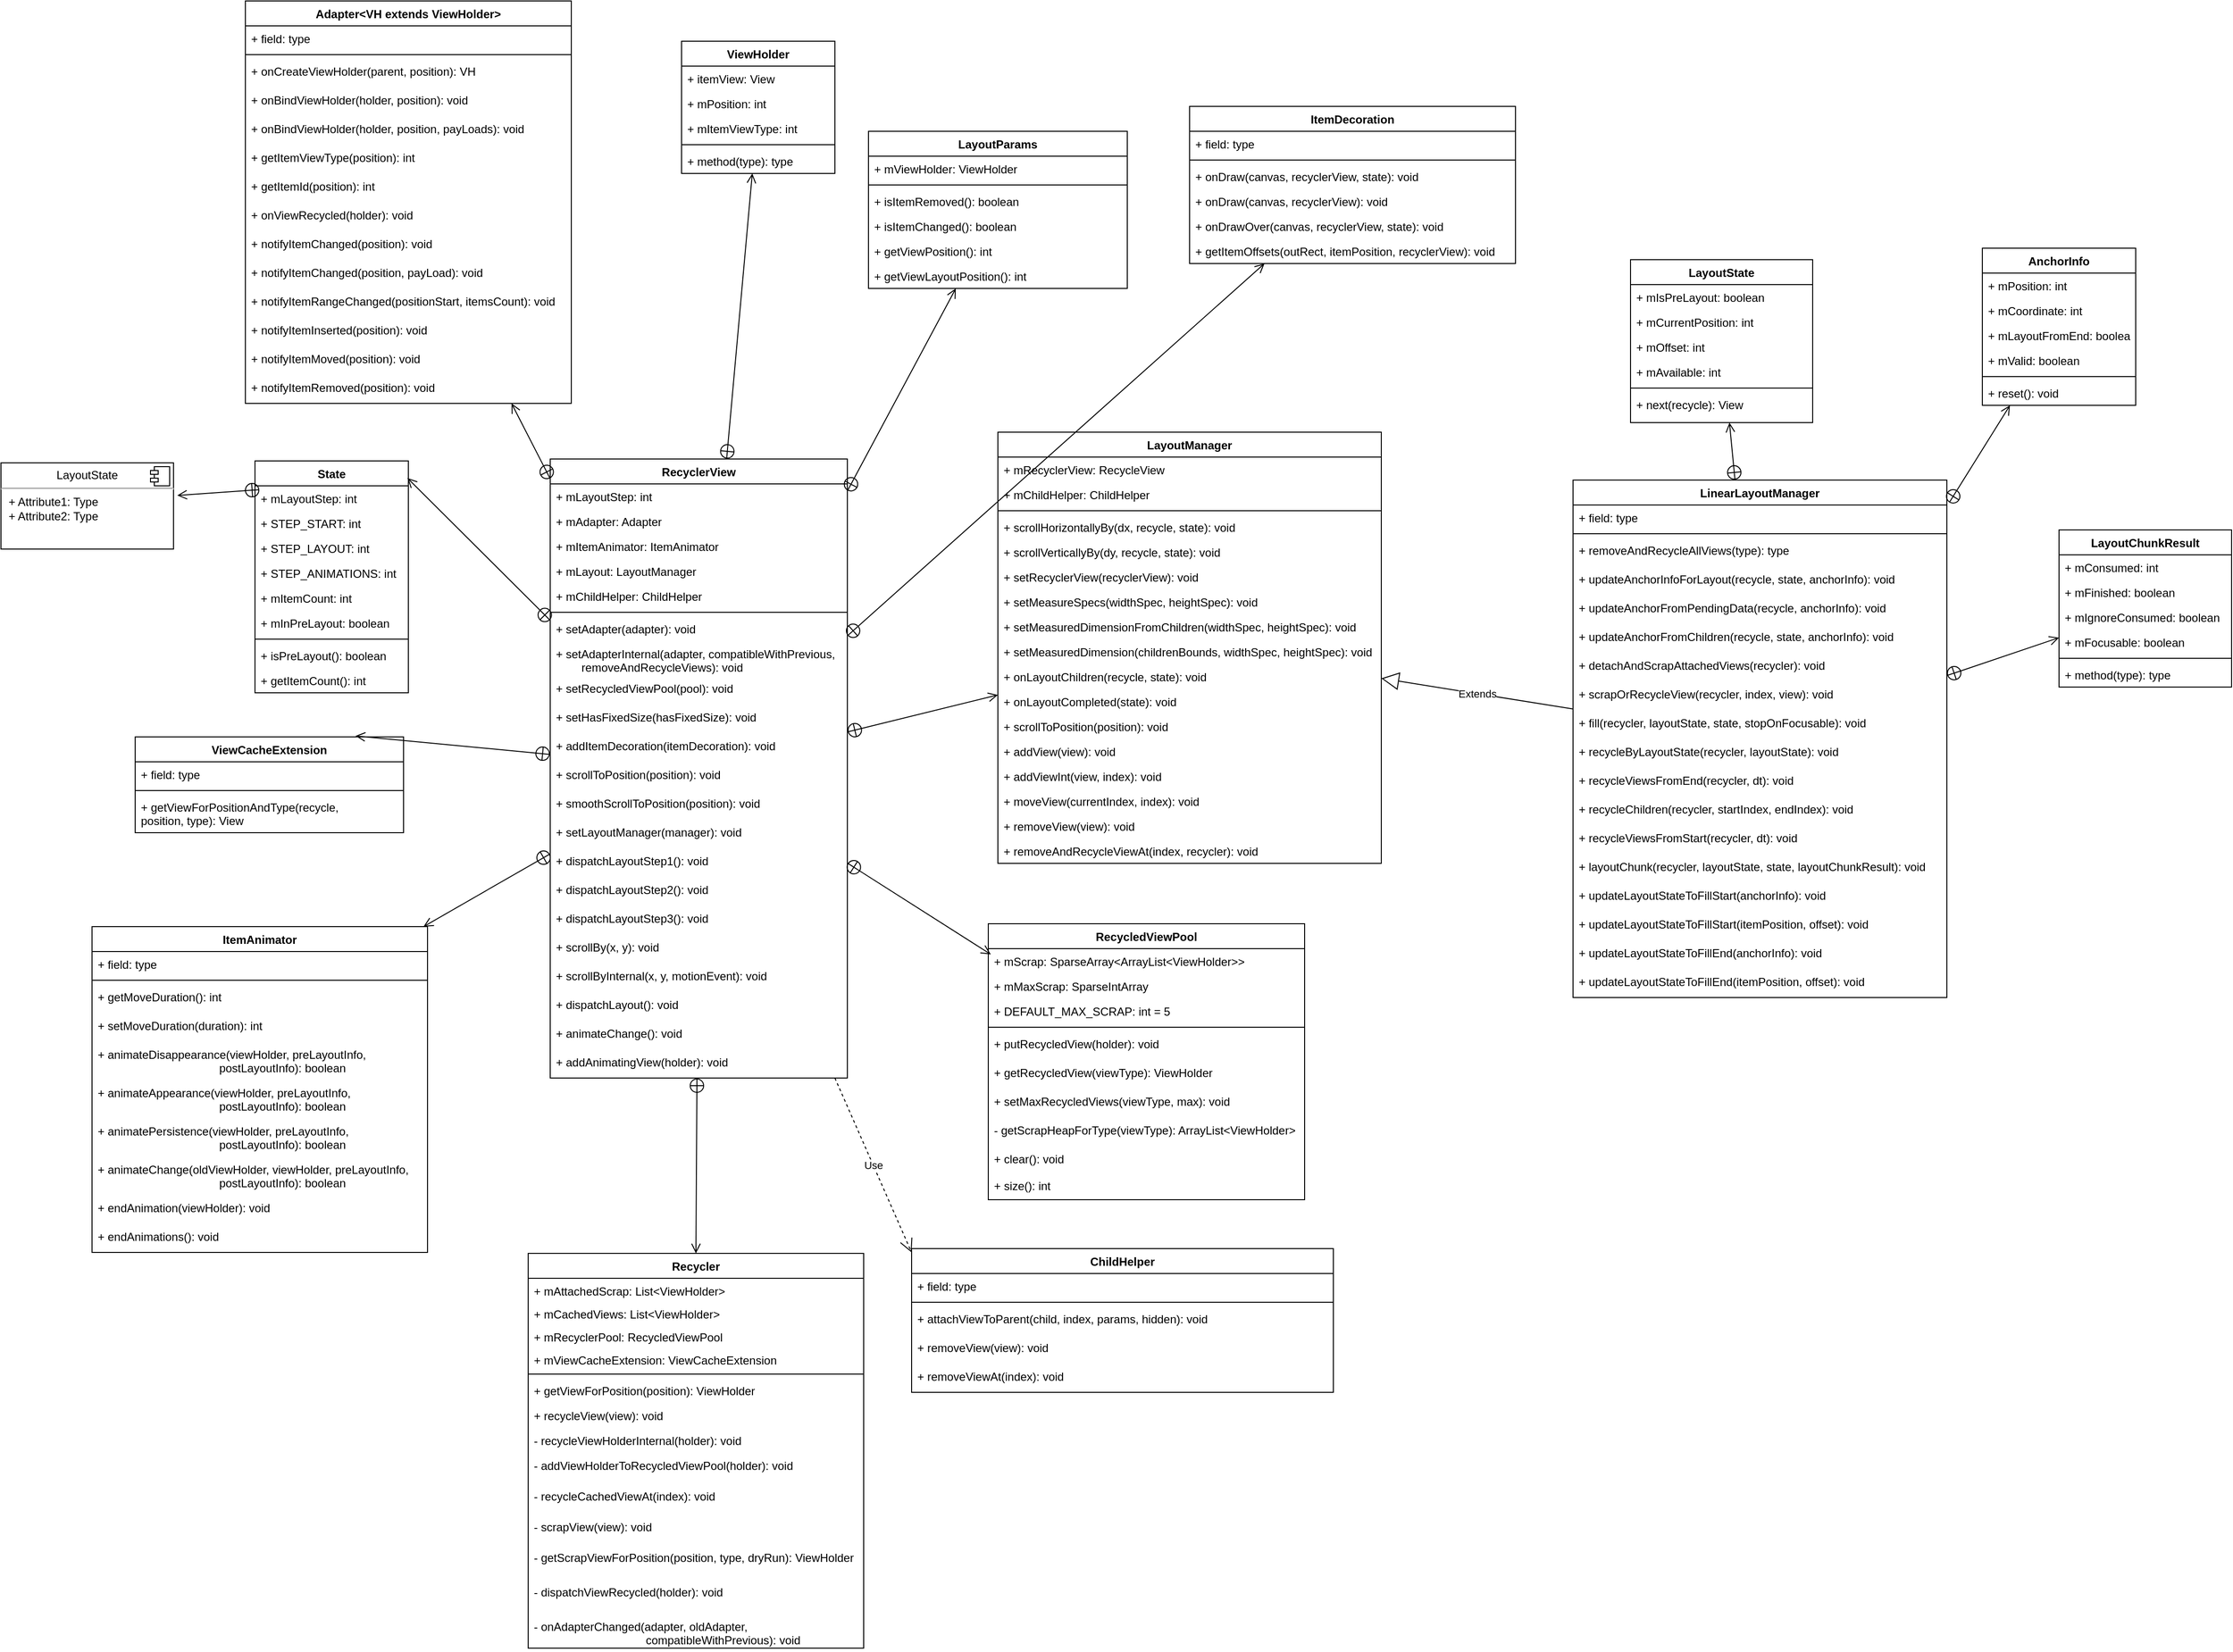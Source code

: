 <mxfile version="10.7.7" type="device"><diagram id="dLxC4ZsD6-31aZ08MRWM" name="Page-1"><mxGraphModel dx="2161" dy="842" grid="1" gridSize="10" guides="1" tooltips="1" connect="1" arrows="1" fold="1" page="1" pageScale="1" pageWidth="827" pageHeight="1169" math="0" shadow="0"><root><mxCell id="0"/><mxCell id="1" parent="0"/><mxCell id="k4vpaF9NImrm1g1PGoMK-2" value="RecyclerView" style="swimlane;fontStyle=1;align=center;verticalAlign=top;childLayout=stackLayout;horizontal=1;startSize=26;horizontalStack=0;resizeParent=1;resizeParentMax=0;resizeLast=0;collapsible=1;marginBottom=0;" vertex="1" parent="1"><mxGeometry x="413" y="638" width="310" height="646" as="geometry"/></mxCell><mxCell id="k4vpaF9NImrm1g1PGoMK-3" value="+ mLayoutStep: int&#10;" style="text;strokeColor=none;fillColor=none;align=left;verticalAlign=top;spacingLeft=4;spacingRight=4;overflow=hidden;rotatable=0;points=[[0,0.5],[1,0.5]];portConstraint=eastwest;" vertex="1" parent="k4vpaF9NImrm1g1PGoMK-2"><mxGeometry y="26" width="310" height="26" as="geometry"/></mxCell><mxCell id="k4vpaF9NImrm1g1PGoMK-108" value="+ mAdapter: Adapter&#10;" style="text;strokeColor=none;fillColor=none;align=left;verticalAlign=top;spacingLeft=4;spacingRight=4;overflow=hidden;rotatable=0;points=[[0,0.5],[1,0.5]];portConstraint=eastwest;" vertex="1" parent="k4vpaF9NImrm1g1PGoMK-2"><mxGeometry y="52" width="310" height="26" as="geometry"/></mxCell><mxCell id="k4vpaF9NImrm1g1PGoMK-109" value="+ mItemAnimator: ItemAnimator&#10;" style="text;strokeColor=none;fillColor=none;align=left;verticalAlign=top;spacingLeft=4;spacingRight=4;overflow=hidden;rotatable=0;points=[[0,0.5],[1,0.5]];portConstraint=eastwest;" vertex="1" parent="k4vpaF9NImrm1g1PGoMK-2"><mxGeometry y="78" width="310" height="26" as="geometry"/></mxCell><mxCell id="k4vpaF9NImrm1g1PGoMK-110" value="+ mLayout: LayoutManager&#10;" style="text;strokeColor=none;fillColor=none;align=left;verticalAlign=top;spacingLeft=4;spacingRight=4;overflow=hidden;rotatable=0;points=[[0,0.5],[1,0.5]];portConstraint=eastwest;" vertex="1" parent="k4vpaF9NImrm1g1PGoMK-2"><mxGeometry y="104" width="310" height="26" as="geometry"/></mxCell><mxCell id="k4vpaF9NImrm1g1PGoMK-161" value="+ mChildHelper: ChildHelper&#10;" style="text;strokeColor=none;fillColor=none;align=left;verticalAlign=top;spacingLeft=4;spacingRight=4;overflow=hidden;rotatable=0;points=[[0,0.5],[1,0.5]];portConstraint=eastwest;" vertex="1" parent="k4vpaF9NImrm1g1PGoMK-2"><mxGeometry y="130" width="310" height="26" as="geometry"/></mxCell><mxCell id="k4vpaF9NImrm1g1PGoMK-4" value="" style="line;strokeWidth=1;fillColor=none;align=left;verticalAlign=middle;spacingTop=-1;spacingLeft=3;spacingRight=3;rotatable=0;labelPosition=right;points=[];portConstraint=eastwest;" vertex="1" parent="k4vpaF9NImrm1g1PGoMK-2"><mxGeometry y="156" width="310" height="8" as="geometry"/></mxCell><mxCell id="k4vpaF9NImrm1g1PGoMK-5" value="+ setAdapter(adapter): void" style="text;strokeColor=none;fillColor=none;align=left;verticalAlign=top;spacingLeft=4;spacingRight=4;overflow=hidden;rotatable=0;points=[[0,0.5],[1,0.5]];portConstraint=eastwest;" vertex="1" parent="k4vpaF9NImrm1g1PGoMK-2"><mxGeometry y="164" width="310" height="26" as="geometry"/></mxCell><mxCell id="k4vpaF9NImrm1g1PGoMK-111" value="+ setAdapterInternal(adapter, compatibleWithPrevious, &#10;        removeAndRecycleViews): void&#10;" style="text;strokeColor=none;fillColor=none;align=left;verticalAlign=top;spacingLeft=4;spacingRight=4;overflow=hidden;rotatable=0;points=[[0,0.5],[1,0.5]];portConstraint=eastwest;" vertex="1" parent="k4vpaF9NImrm1g1PGoMK-2"><mxGeometry y="190" width="310" height="36" as="geometry"/></mxCell><mxCell id="k4vpaF9NImrm1g1PGoMK-112" value="+ setRecycledViewPool(pool): void&#10;" style="text;strokeColor=none;fillColor=none;align=left;verticalAlign=top;spacingLeft=4;spacingRight=4;overflow=hidden;rotatable=0;points=[[0,0.5],[1,0.5]];portConstraint=eastwest;" vertex="1" parent="k4vpaF9NImrm1g1PGoMK-2"><mxGeometry y="226" width="310" height="30" as="geometry"/></mxCell><mxCell id="k4vpaF9NImrm1g1PGoMK-113" value="+ setHasFixedSize(hasFixedSize): void&#10;" style="text;strokeColor=none;fillColor=none;align=left;verticalAlign=top;spacingLeft=4;spacingRight=4;overflow=hidden;rotatable=0;points=[[0,0.5],[1,0.5]];portConstraint=eastwest;" vertex="1" parent="k4vpaF9NImrm1g1PGoMK-2"><mxGeometry y="256" width="310" height="30" as="geometry"/></mxCell><mxCell id="k4vpaF9NImrm1g1PGoMK-114" value="+ addItemDecoration(itemDecoration): void&#10;" style="text;strokeColor=none;fillColor=none;align=left;verticalAlign=top;spacingLeft=4;spacingRight=4;overflow=hidden;rotatable=0;points=[[0,0.5],[1,0.5]];portConstraint=eastwest;" vertex="1" parent="k4vpaF9NImrm1g1PGoMK-2"><mxGeometry y="286" width="310" height="30" as="geometry"/></mxCell><mxCell id="k4vpaF9NImrm1g1PGoMK-115" value="+ scrollToPosition(position): void&#10;" style="text;strokeColor=none;fillColor=none;align=left;verticalAlign=top;spacingLeft=4;spacingRight=4;overflow=hidden;rotatable=0;points=[[0,0.5],[1,0.5]];portConstraint=eastwest;" vertex="1" parent="k4vpaF9NImrm1g1PGoMK-2"><mxGeometry y="316" width="310" height="30" as="geometry"/></mxCell><mxCell id="k4vpaF9NImrm1g1PGoMK-116" value="+ smoothScrollToPosition(position): void&#10;" style="text;strokeColor=none;fillColor=none;align=left;verticalAlign=top;spacingLeft=4;spacingRight=4;overflow=hidden;rotatable=0;points=[[0,0.5],[1,0.5]];portConstraint=eastwest;" vertex="1" parent="k4vpaF9NImrm1g1PGoMK-2"><mxGeometry y="346" width="310" height="30" as="geometry"/></mxCell><mxCell id="k4vpaF9NImrm1g1PGoMK-117" value="+ setLayoutManager(manager): void&#10;" style="text;strokeColor=none;fillColor=none;align=left;verticalAlign=top;spacingLeft=4;spacingRight=4;overflow=hidden;rotatable=0;points=[[0,0.5],[1,0.5]];portConstraint=eastwest;" vertex="1" parent="k4vpaF9NImrm1g1PGoMK-2"><mxGeometry y="376" width="310" height="30" as="geometry"/></mxCell><mxCell id="k4vpaF9NImrm1g1PGoMK-118" value="+ dispatchLayoutStep1(): void&#10;" style="text;strokeColor=none;fillColor=none;align=left;verticalAlign=top;spacingLeft=4;spacingRight=4;overflow=hidden;rotatable=0;points=[[0,0.5],[1,0.5]];portConstraint=eastwest;" vertex="1" parent="k4vpaF9NImrm1g1PGoMK-2"><mxGeometry y="406" width="310" height="30" as="geometry"/></mxCell><mxCell id="k4vpaF9NImrm1g1PGoMK-119" value="+ dispatchLayoutStep2(): void&#10;" style="text;strokeColor=none;fillColor=none;align=left;verticalAlign=top;spacingLeft=4;spacingRight=4;overflow=hidden;rotatable=0;points=[[0,0.5],[1,0.5]];portConstraint=eastwest;" vertex="1" parent="k4vpaF9NImrm1g1PGoMK-2"><mxGeometry y="436" width="310" height="30" as="geometry"/></mxCell><mxCell id="k4vpaF9NImrm1g1PGoMK-120" value="+ dispatchLayoutStep3(): void&#10;" style="text;strokeColor=none;fillColor=none;align=left;verticalAlign=top;spacingLeft=4;spacingRight=4;overflow=hidden;rotatable=0;points=[[0,0.5],[1,0.5]];portConstraint=eastwest;" vertex="1" parent="k4vpaF9NImrm1g1PGoMK-2"><mxGeometry y="466" width="310" height="30" as="geometry"/></mxCell><mxCell id="k4vpaF9NImrm1g1PGoMK-121" value="+ scrollBy(x, y): void&#10;" style="text;strokeColor=none;fillColor=none;align=left;verticalAlign=top;spacingLeft=4;spacingRight=4;overflow=hidden;rotatable=0;points=[[0,0.5],[1,0.5]];portConstraint=eastwest;" vertex="1" parent="k4vpaF9NImrm1g1PGoMK-2"><mxGeometry y="496" width="310" height="30" as="geometry"/></mxCell><mxCell id="k4vpaF9NImrm1g1PGoMK-122" value="+ scrollByInternal(x, y, motionEvent): void&#10;" style="text;strokeColor=none;fillColor=none;align=left;verticalAlign=top;spacingLeft=4;spacingRight=4;overflow=hidden;rotatable=0;points=[[0,0.5],[1,0.5]];portConstraint=eastwest;" vertex="1" parent="k4vpaF9NImrm1g1PGoMK-2"><mxGeometry y="526" width="310" height="30" as="geometry"/></mxCell><mxCell id="k4vpaF9NImrm1g1PGoMK-189" value="+ dispatchLayout(): void&#10;" style="text;strokeColor=none;fillColor=none;align=left;verticalAlign=top;spacingLeft=4;spacingRight=4;overflow=hidden;rotatable=0;points=[[0,0.5],[1,0.5]];portConstraint=eastwest;" vertex="1" parent="k4vpaF9NImrm1g1PGoMK-2"><mxGeometry y="556" width="310" height="30" as="geometry"/></mxCell><mxCell id="k4vpaF9NImrm1g1PGoMK-190" value="+ animateChange(): void&#10;" style="text;strokeColor=none;fillColor=none;align=left;verticalAlign=top;spacingLeft=4;spacingRight=4;overflow=hidden;rotatable=0;points=[[0,0.5],[1,0.5]];portConstraint=eastwest;" vertex="1" parent="k4vpaF9NImrm1g1PGoMK-2"><mxGeometry y="586" width="310" height="30" as="geometry"/></mxCell><mxCell id="k4vpaF9NImrm1g1PGoMK-191" value="+ addAnimatingView(holder): void&#10;" style="text;strokeColor=none;fillColor=none;align=left;verticalAlign=top;spacingLeft=4;spacingRight=4;overflow=hidden;rotatable=0;points=[[0,0.5],[1,0.5]];portConstraint=eastwest;" vertex="1" parent="k4vpaF9NImrm1g1PGoMK-2"><mxGeometry y="616" width="310" height="30" as="geometry"/></mxCell><mxCell id="k4vpaF9NImrm1g1PGoMK-6" value="ViewHolder" style="swimlane;fontStyle=1;align=center;verticalAlign=top;childLayout=stackLayout;horizontal=1;startSize=26;horizontalStack=0;resizeParent=1;resizeParentMax=0;resizeLast=0;collapsible=1;marginBottom=0;" vertex="1" parent="1"><mxGeometry x="550" y="202" width="160" height="138" as="geometry"/></mxCell><mxCell id="k4vpaF9NImrm1g1PGoMK-7" value="+ itemView: View" style="text;strokeColor=none;fillColor=none;align=left;verticalAlign=top;spacingLeft=4;spacingRight=4;overflow=hidden;rotatable=0;points=[[0,0.5],[1,0.5]];portConstraint=eastwest;" vertex="1" parent="k4vpaF9NImrm1g1PGoMK-6"><mxGeometry y="26" width="160" height="26" as="geometry"/></mxCell><mxCell id="k4vpaF9NImrm1g1PGoMK-10" value="+ mPosition: int" style="text;strokeColor=none;fillColor=none;align=left;verticalAlign=top;spacingLeft=4;spacingRight=4;overflow=hidden;rotatable=0;points=[[0,0.5],[1,0.5]];portConstraint=eastwest;" vertex="1" parent="k4vpaF9NImrm1g1PGoMK-6"><mxGeometry y="52" width="160" height="26" as="geometry"/></mxCell><mxCell id="k4vpaF9NImrm1g1PGoMK-11" value="+ mItemViewType: int&#10;" style="text;strokeColor=none;fillColor=none;align=left;verticalAlign=top;spacingLeft=4;spacingRight=4;overflow=hidden;rotatable=0;points=[[0,0.5],[1,0.5]];portConstraint=eastwest;" vertex="1" parent="k4vpaF9NImrm1g1PGoMK-6"><mxGeometry y="78" width="160" height="26" as="geometry"/></mxCell><mxCell id="k4vpaF9NImrm1g1PGoMK-8" value="" style="line;strokeWidth=1;fillColor=none;align=left;verticalAlign=middle;spacingTop=-1;spacingLeft=3;spacingRight=3;rotatable=0;labelPosition=right;points=[];portConstraint=eastwest;" vertex="1" parent="k4vpaF9NImrm1g1PGoMK-6"><mxGeometry y="104" width="160" height="8" as="geometry"/></mxCell><mxCell id="k4vpaF9NImrm1g1PGoMK-9" value="+ method(type): type" style="text;strokeColor=none;fillColor=none;align=left;verticalAlign=top;spacingLeft=4;spacingRight=4;overflow=hidden;rotatable=0;points=[[0,0.5],[1,0.5]];portConstraint=eastwest;" vertex="1" parent="k4vpaF9NImrm1g1PGoMK-6"><mxGeometry y="112" width="160" height="26" as="geometry"/></mxCell><mxCell id="k4vpaF9NImrm1g1PGoMK-12" value="Adapter&lt;VH extends ViewHolder&gt;" style="swimlane;fontStyle=1;align=center;verticalAlign=top;childLayout=stackLayout;horizontal=1;startSize=26;horizontalStack=0;resizeParent=1;resizeParentMax=0;resizeLast=0;collapsible=1;marginBottom=0;" vertex="1" parent="1"><mxGeometry x="95" y="160" width="340" height="420" as="geometry"/></mxCell><mxCell id="k4vpaF9NImrm1g1PGoMK-13" value="+ field: type" style="text;strokeColor=none;fillColor=none;align=left;verticalAlign=top;spacingLeft=4;spacingRight=4;overflow=hidden;rotatable=0;points=[[0,0.5],[1,0.5]];portConstraint=eastwest;" vertex="1" parent="k4vpaF9NImrm1g1PGoMK-12"><mxGeometry y="26" width="340" height="26" as="geometry"/></mxCell><mxCell id="k4vpaF9NImrm1g1PGoMK-14" value="" style="line;strokeWidth=1;fillColor=none;align=left;verticalAlign=middle;spacingTop=-1;spacingLeft=3;spacingRight=3;rotatable=0;labelPosition=right;points=[];portConstraint=eastwest;" vertex="1" parent="k4vpaF9NImrm1g1PGoMK-12"><mxGeometry y="52" width="340" height="8" as="geometry"/></mxCell><mxCell id="k4vpaF9NImrm1g1PGoMK-15" value="+ onCreateViewHolder(parent, position): VH&#10;" style="text;strokeColor=none;fillColor=none;align=left;verticalAlign=top;spacingLeft=4;spacingRight=4;overflow=hidden;rotatable=0;points=[[0,0.5],[1,0.5]];portConstraint=eastwest;" vertex="1" parent="k4vpaF9NImrm1g1PGoMK-12"><mxGeometry y="60" width="340" height="30" as="geometry"/></mxCell><mxCell id="k4vpaF9NImrm1g1PGoMK-16" value="+ onBindViewHolder(holder, position): void&#10;" style="text;strokeColor=none;fillColor=none;align=left;verticalAlign=top;spacingLeft=4;spacingRight=4;overflow=hidden;rotatable=0;points=[[0,0.5],[1,0.5]];portConstraint=eastwest;" vertex="1" parent="k4vpaF9NImrm1g1PGoMK-12"><mxGeometry y="90" width="340" height="30" as="geometry"/></mxCell><mxCell id="k4vpaF9NImrm1g1PGoMK-20" value="+ onBindViewHolder(holder, position, payLoads): void&#10;" style="text;strokeColor=none;fillColor=none;align=left;verticalAlign=top;spacingLeft=4;spacingRight=4;overflow=hidden;rotatable=0;points=[[0,0.5],[1,0.5]];portConstraint=eastwest;" vertex="1" parent="k4vpaF9NImrm1g1PGoMK-12"><mxGeometry y="120" width="340" height="30" as="geometry"/></mxCell><mxCell id="k4vpaF9NImrm1g1PGoMK-17" value="+ getItemViewType(position): int&#10;" style="text;strokeColor=none;fillColor=none;align=left;verticalAlign=top;spacingLeft=4;spacingRight=4;overflow=hidden;rotatable=0;points=[[0,0.5],[1,0.5]];portConstraint=eastwest;" vertex="1" parent="k4vpaF9NImrm1g1PGoMK-12"><mxGeometry y="150" width="340" height="30" as="geometry"/></mxCell><mxCell id="k4vpaF9NImrm1g1PGoMK-18" value="+ getItemId(position): int&#10;" style="text;strokeColor=none;fillColor=none;align=left;verticalAlign=top;spacingLeft=4;spacingRight=4;overflow=hidden;rotatable=0;points=[[0,0.5],[1,0.5]];portConstraint=eastwest;" vertex="1" parent="k4vpaF9NImrm1g1PGoMK-12"><mxGeometry y="180" width="340" height="30" as="geometry"/></mxCell><mxCell id="k4vpaF9NImrm1g1PGoMK-19" value="+ onViewRecycled(holder): void&#10;" style="text;strokeColor=none;fillColor=none;align=left;verticalAlign=top;spacingLeft=4;spacingRight=4;overflow=hidden;rotatable=0;points=[[0,0.5],[1,0.5]];portConstraint=eastwest;" vertex="1" parent="k4vpaF9NImrm1g1PGoMK-12"><mxGeometry y="210" width="340" height="30" as="geometry"/></mxCell><mxCell id="k4vpaF9NImrm1g1PGoMK-21" value="+ notifyItemChanged(position): void&#10;" style="text;strokeColor=none;fillColor=none;align=left;verticalAlign=top;spacingLeft=4;spacingRight=4;overflow=hidden;rotatable=0;points=[[0,0.5],[1,0.5]];portConstraint=eastwest;" vertex="1" parent="k4vpaF9NImrm1g1PGoMK-12"><mxGeometry y="240" width="340" height="30" as="geometry"/></mxCell><mxCell id="k4vpaF9NImrm1g1PGoMK-22" value="+ notifyItemChanged(position, payLoad): void&#10;" style="text;strokeColor=none;fillColor=none;align=left;verticalAlign=top;spacingLeft=4;spacingRight=4;overflow=hidden;rotatable=0;points=[[0,0.5],[1,0.5]];portConstraint=eastwest;" vertex="1" parent="k4vpaF9NImrm1g1PGoMK-12"><mxGeometry y="270" width="340" height="30" as="geometry"/></mxCell><mxCell id="k4vpaF9NImrm1g1PGoMK-23" value="+ notifyItemRangeChanged(positionStart, itemsCount): void&#10;" style="text;strokeColor=none;fillColor=none;align=left;verticalAlign=top;spacingLeft=4;spacingRight=4;overflow=hidden;rotatable=0;points=[[0,0.5],[1,0.5]];portConstraint=eastwest;" vertex="1" parent="k4vpaF9NImrm1g1PGoMK-12"><mxGeometry y="300" width="340" height="30" as="geometry"/></mxCell><mxCell id="k4vpaF9NImrm1g1PGoMK-24" value="+ notifyItemInserted(position): void&#10;" style="text;strokeColor=none;fillColor=none;align=left;verticalAlign=top;spacingLeft=4;spacingRight=4;overflow=hidden;rotatable=0;points=[[0,0.5],[1,0.5]];portConstraint=eastwest;" vertex="1" parent="k4vpaF9NImrm1g1PGoMK-12"><mxGeometry y="330" width="340" height="30" as="geometry"/></mxCell><mxCell id="k4vpaF9NImrm1g1PGoMK-25" value="+ notifyItemMoved(position): void&#10;" style="text;strokeColor=none;fillColor=none;align=left;verticalAlign=top;spacingLeft=4;spacingRight=4;overflow=hidden;rotatable=0;points=[[0,0.5],[1,0.5]];portConstraint=eastwest;" vertex="1" parent="k4vpaF9NImrm1g1PGoMK-12"><mxGeometry y="360" width="340" height="30" as="geometry"/></mxCell><mxCell id="k4vpaF9NImrm1g1PGoMK-26" value="+ notifyItemRemoved(position): void&#10;" style="text;strokeColor=none;fillColor=none;align=left;verticalAlign=top;spacingLeft=4;spacingRight=4;overflow=hidden;rotatable=0;points=[[0,0.5],[1,0.5]];portConstraint=eastwest;" vertex="1" parent="k4vpaF9NImrm1g1PGoMK-12"><mxGeometry y="390" width="340" height="30" as="geometry"/></mxCell><mxCell id="k4vpaF9NImrm1g1PGoMK-29" value="&lt;p style=&quot;margin: 0px ; margin-top: 6px ; text-align: center&quot;&gt;LayoutState&lt;br&gt;&lt;/p&gt;&lt;hr&gt;&lt;p style=&quot;margin: 0px ; margin-left: 8px&quot;&gt;+ Attribute1: Type&lt;br&gt;+ Attribute2: Type&lt;/p&gt;" style="align=left;overflow=fill;html=1;" vertex="1" parent="1"><mxGeometry x="-160" y="642" width="180" height="90" as="geometry"/></mxCell><mxCell id="k4vpaF9NImrm1g1PGoMK-30" value="" style="shape=component;jettyWidth=8;jettyHeight=4;" vertex="1" parent="k4vpaF9NImrm1g1PGoMK-29"><mxGeometry x="1" width="20" height="20" relative="1" as="geometry"><mxPoint x="-24" y="4" as="offset"/></mxGeometry></mxCell><mxCell id="k4vpaF9NImrm1g1PGoMK-39" value="State" style="swimlane;fontStyle=1;align=center;verticalAlign=top;childLayout=stackLayout;horizontal=1;startSize=26;horizontalStack=0;resizeParent=1;resizeParentMax=0;resizeLast=0;collapsible=1;marginBottom=0;" vertex="1" parent="1"><mxGeometry x="105" y="640" width="160" height="242" as="geometry"/></mxCell><mxCell id="k4vpaF9NImrm1g1PGoMK-49" value="" style="endArrow=open;startArrow=circlePlus;endFill=0;startFill=0;endSize=8;html=1;entryX=1.022;entryY=0.378;entryDx=0;entryDy=0;entryPerimeter=0;" edge="1" parent="k4vpaF9NImrm1g1PGoMK-39" target="k4vpaF9NImrm1g1PGoMK-29"><mxGeometry width="160" relative="1" as="geometry"><mxPoint x="5" y="30" as="sourcePoint"/><mxPoint x="165" y="30" as="targetPoint"/></mxGeometry></mxCell><mxCell id="k4vpaF9NImrm1g1PGoMK-40" value="+ mLayoutStep: int" style="text;strokeColor=none;fillColor=none;align=left;verticalAlign=top;spacingLeft=4;spacingRight=4;overflow=hidden;rotatable=0;points=[[0,0.5],[1,0.5]];portConstraint=eastwest;" vertex="1" parent="k4vpaF9NImrm1g1PGoMK-39"><mxGeometry y="26" width="160" height="26" as="geometry"/></mxCell><mxCell id="k4vpaF9NImrm1g1PGoMK-43" value="+ STEP_START: int&#10;" style="text;strokeColor=none;fillColor=none;align=left;verticalAlign=top;spacingLeft=4;spacingRight=4;overflow=hidden;rotatable=0;points=[[0,0.5],[1,0.5]];portConstraint=eastwest;" vertex="1" parent="k4vpaF9NImrm1g1PGoMK-39"><mxGeometry y="52" width="160" height="26" as="geometry"/></mxCell><mxCell id="k4vpaF9NImrm1g1PGoMK-44" value="+ STEP_LAYOUT: int&#10;" style="text;strokeColor=none;fillColor=none;align=left;verticalAlign=top;spacingLeft=4;spacingRight=4;overflow=hidden;rotatable=0;points=[[0,0.5],[1,0.5]];portConstraint=eastwest;" vertex="1" parent="k4vpaF9NImrm1g1PGoMK-39"><mxGeometry y="78" width="160" height="26" as="geometry"/></mxCell><mxCell id="k4vpaF9NImrm1g1PGoMK-45" value="+ STEP_ANIMATIONS: int&#10;" style="text;strokeColor=none;fillColor=none;align=left;verticalAlign=top;spacingLeft=4;spacingRight=4;overflow=hidden;rotatable=0;points=[[0,0.5],[1,0.5]];portConstraint=eastwest;" vertex="1" parent="k4vpaF9NImrm1g1PGoMK-39"><mxGeometry y="104" width="160" height="26" as="geometry"/></mxCell><mxCell id="k4vpaF9NImrm1g1PGoMK-46" value="+ mItemCount: int&#10;" style="text;strokeColor=none;fillColor=none;align=left;verticalAlign=top;spacingLeft=4;spacingRight=4;overflow=hidden;rotatable=0;points=[[0,0.5],[1,0.5]];portConstraint=eastwest;" vertex="1" parent="k4vpaF9NImrm1g1PGoMK-39"><mxGeometry y="130" width="160" height="26" as="geometry"/></mxCell><mxCell id="k4vpaF9NImrm1g1PGoMK-47" value="+ mInPreLayout: boolean&#10;" style="text;strokeColor=none;fillColor=none;align=left;verticalAlign=top;spacingLeft=4;spacingRight=4;overflow=hidden;rotatable=0;points=[[0,0.5],[1,0.5]];portConstraint=eastwest;" vertex="1" parent="k4vpaF9NImrm1g1PGoMK-39"><mxGeometry y="156" width="160" height="26" as="geometry"/></mxCell><mxCell id="k4vpaF9NImrm1g1PGoMK-41" value="" style="line;strokeWidth=1;fillColor=none;align=left;verticalAlign=middle;spacingTop=-1;spacingLeft=3;spacingRight=3;rotatable=0;labelPosition=right;points=[];portConstraint=eastwest;" vertex="1" parent="k4vpaF9NImrm1g1PGoMK-39"><mxGeometry y="182" width="160" height="8" as="geometry"/></mxCell><mxCell id="k4vpaF9NImrm1g1PGoMK-42" value="+ isPreLayout(): boolean&#10;" style="text;strokeColor=none;fillColor=none;align=left;verticalAlign=top;spacingLeft=4;spacingRight=4;overflow=hidden;rotatable=0;points=[[0,0.5],[1,0.5]];portConstraint=eastwest;" vertex="1" parent="k4vpaF9NImrm1g1PGoMK-39"><mxGeometry y="190" width="160" height="26" as="geometry"/></mxCell><mxCell id="k4vpaF9NImrm1g1PGoMK-147" value="+ getItemCount(): int&#10;" style="text;strokeColor=none;fillColor=none;align=left;verticalAlign=top;spacingLeft=4;spacingRight=4;overflow=hidden;rotatable=0;points=[[0,0.5],[1,0.5]];portConstraint=eastwest;" vertex="1" parent="k4vpaF9NImrm1g1PGoMK-39"><mxGeometry y="216" width="160" height="26" as="geometry"/></mxCell><mxCell id="k4vpaF9NImrm1g1PGoMK-50" value="Recycler" style="swimlane;fontStyle=1;align=center;verticalAlign=top;childLayout=stackLayout;horizontal=1;startSize=26;horizontalStack=0;resizeParent=1;resizeParentMax=0;resizeLast=0;collapsible=1;marginBottom=0;" vertex="1" parent="1"><mxGeometry x="390" y="1467" width="350" height="412" as="geometry"/></mxCell><mxCell id="k4vpaF9NImrm1g1PGoMK-51" value="+ mAttachedScrap: List&lt;ViewHolder&gt;&#10;" style="text;strokeColor=none;fillColor=none;align=left;verticalAlign=top;spacingLeft=4;spacingRight=4;overflow=hidden;rotatable=0;points=[[0,0.5],[1,0.5]];portConstraint=eastwest;" vertex="1" parent="k4vpaF9NImrm1g1PGoMK-50"><mxGeometry y="26" width="350" height="24" as="geometry"/></mxCell><mxCell id="k4vpaF9NImrm1g1PGoMK-66" value="+ mCachedViews: List&lt;ViewHolder&gt;&#10;" style="text;strokeColor=none;fillColor=none;align=left;verticalAlign=top;spacingLeft=4;spacingRight=4;overflow=hidden;rotatable=0;points=[[0,0.5],[1,0.5]];portConstraint=eastwest;" vertex="1" parent="k4vpaF9NImrm1g1PGoMK-50"><mxGeometry y="50" width="350" height="24" as="geometry"/></mxCell><mxCell id="k4vpaF9NImrm1g1PGoMK-67" value="+ mRecyclerPool: RecycledViewPool" style="text;strokeColor=none;fillColor=none;align=left;verticalAlign=top;spacingLeft=4;spacingRight=4;overflow=hidden;rotatable=0;points=[[0,0.5],[1,0.5]];portConstraint=eastwest;" vertex="1" parent="k4vpaF9NImrm1g1PGoMK-50"><mxGeometry y="74" width="350" height="24" as="geometry"/></mxCell><mxCell id="k4vpaF9NImrm1g1PGoMK-68" value="+ mViewCacheExtension: ViewCacheExtension&#10;" style="text;strokeColor=none;fillColor=none;align=left;verticalAlign=top;spacingLeft=4;spacingRight=4;overflow=hidden;rotatable=0;points=[[0,0.5],[1,0.5]];portConstraint=eastwest;" vertex="1" parent="k4vpaF9NImrm1g1PGoMK-50"><mxGeometry y="98" width="350" height="24" as="geometry"/></mxCell><mxCell id="k4vpaF9NImrm1g1PGoMK-52" value="" style="line;strokeWidth=1;fillColor=none;align=left;verticalAlign=middle;spacingTop=-1;spacingLeft=3;spacingRight=3;rotatable=0;labelPosition=right;points=[];portConstraint=eastwest;" vertex="1" parent="k4vpaF9NImrm1g1PGoMK-50"><mxGeometry y="122" width="350" height="8" as="geometry"/></mxCell><mxCell id="k4vpaF9NImrm1g1PGoMK-53" value="+ getViewForPosition(position): ViewHolder&#10;" style="text;strokeColor=none;fillColor=none;align=left;verticalAlign=top;spacingLeft=4;spacingRight=4;overflow=hidden;rotatable=0;points=[[0,0.5],[1,0.5]];portConstraint=eastwest;" vertex="1" parent="k4vpaF9NImrm1g1PGoMK-50"><mxGeometry y="130" width="350" height="26" as="geometry"/></mxCell><mxCell id="k4vpaF9NImrm1g1PGoMK-78" value="+ recycleView(view): void&#10;" style="text;strokeColor=none;fillColor=none;align=left;verticalAlign=top;spacingLeft=4;spacingRight=4;overflow=hidden;rotatable=0;points=[[0,0.5],[1,0.5]];portConstraint=eastwest;" vertex="1" parent="k4vpaF9NImrm1g1PGoMK-50"><mxGeometry y="156" width="350" height="26" as="geometry"/></mxCell><mxCell id="k4vpaF9NImrm1g1PGoMK-79" value="- recycleViewHolderInternal(holder): void&#10;" style="text;strokeColor=none;fillColor=none;align=left;verticalAlign=top;spacingLeft=4;spacingRight=4;overflow=hidden;rotatable=0;points=[[0,0.5],[1,0.5]];portConstraint=eastwest;" vertex="1" parent="k4vpaF9NImrm1g1PGoMK-50"><mxGeometry y="182" width="350" height="26" as="geometry"/></mxCell><mxCell id="k4vpaF9NImrm1g1PGoMK-80" value="- addViewHolderToRecycledViewPool(holder): void&#10;" style="text;strokeColor=none;fillColor=none;align=left;verticalAlign=top;spacingLeft=4;spacingRight=4;overflow=hidden;rotatable=0;points=[[0,0.5],[1,0.5]];portConstraint=eastwest;" vertex="1" parent="k4vpaF9NImrm1g1PGoMK-50"><mxGeometry y="208" width="350" height="32" as="geometry"/></mxCell><mxCell id="k4vpaF9NImrm1g1PGoMK-82" value="- recycleCachedViewAt(index): void&#10;" style="text;strokeColor=none;fillColor=none;align=left;verticalAlign=top;spacingLeft=4;spacingRight=4;overflow=hidden;rotatable=0;points=[[0,0.5],[1,0.5]];portConstraint=eastwest;" vertex="1" parent="k4vpaF9NImrm1g1PGoMK-50"><mxGeometry y="240" width="350" height="32" as="geometry"/></mxCell><mxCell id="k4vpaF9NImrm1g1PGoMK-83" value="- scrapView(view): void&#10;" style="text;strokeColor=none;fillColor=none;align=left;verticalAlign=top;spacingLeft=4;spacingRight=4;overflow=hidden;rotatable=0;points=[[0,0.5],[1,0.5]];portConstraint=eastwest;" vertex="1" parent="k4vpaF9NImrm1g1PGoMK-50"><mxGeometry y="272" width="350" height="32" as="geometry"/></mxCell><mxCell id="k4vpaF9NImrm1g1PGoMK-84" value="- getScrapViewForPosition(position, type, dryRun): ViewHolder&#10;" style="text;strokeColor=none;fillColor=none;align=left;verticalAlign=top;spacingLeft=4;spacingRight=4;overflow=hidden;rotatable=0;points=[[0,0.5],[1,0.5]];portConstraint=eastwest;" vertex="1" parent="k4vpaF9NImrm1g1PGoMK-50"><mxGeometry y="304" width="350" height="36" as="geometry"/></mxCell><mxCell id="k4vpaF9NImrm1g1PGoMK-85" value="- dispatchViewRecycled(holder): void&#10;" style="text;strokeColor=none;fillColor=none;align=left;verticalAlign=top;spacingLeft=4;spacingRight=4;overflow=hidden;rotatable=0;points=[[0,0.5],[1,0.5]];portConstraint=eastwest;" vertex="1" parent="k4vpaF9NImrm1g1PGoMK-50"><mxGeometry y="340" width="350" height="36" as="geometry"/></mxCell><mxCell id="k4vpaF9NImrm1g1PGoMK-86" value="- onAdapterChanged(adapter, oldAdapter, &#10;                                   compatibleWithPrevious): void&#10;" style="text;strokeColor=none;fillColor=none;align=left;verticalAlign=top;spacingLeft=4;spacingRight=4;overflow=hidden;rotatable=0;points=[[0,0.5],[1,0.5]];portConstraint=eastwest;" vertex="1" parent="k4vpaF9NImrm1g1PGoMK-50"><mxGeometry y="376" width="350" height="36" as="geometry"/></mxCell><mxCell id="k4vpaF9NImrm1g1PGoMK-54" value="RecycledViewPool" style="swimlane;fontStyle=1;align=center;verticalAlign=top;childLayout=stackLayout;horizontal=1;startSize=26;horizontalStack=0;resizeParent=1;resizeParentMax=0;resizeLast=0;collapsible=1;marginBottom=0;" vertex="1" parent="1"><mxGeometry x="870" y="1123" width="330" height="288" as="geometry"/></mxCell><mxCell id="k4vpaF9NImrm1g1PGoMK-55" value="+ mScrap: SparseArray&lt;ArrayList&lt;ViewHolder&gt;&gt;" style="text;strokeColor=none;fillColor=none;align=left;verticalAlign=top;spacingLeft=4;spacingRight=4;overflow=hidden;rotatable=0;points=[[0,0.5],[1,0.5]];portConstraint=eastwest;" vertex="1" parent="k4vpaF9NImrm1g1PGoMK-54"><mxGeometry y="26" width="330" height="26" as="geometry"/></mxCell><mxCell id="k4vpaF9NImrm1g1PGoMK-195" value="+ mMaxScrap: SparseIntArray" style="text;strokeColor=none;fillColor=none;align=left;verticalAlign=top;spacingLeft=4;spacingRight=4;overflow=hidden;rotatable=0;points=[[0,0.5],[1,0.5]];portConstraint=eastwest;" vertex="1" parent="k4vpaF9NImrm1g1PGoMK-54"><mxGeometry y="52" width="330" height="26" as="geometry"/></mxCell><mxCell id="k4vpaF9NImrm1g1PGoMK-196" value="+ DEFAULT_MAX_SCRAP: int = 5&#10;" style="text;strokeColor=none;fillColor=none;align=left;verticalAlign=top;spacingLeft=4;spacingRight=4;overflow=hidden;rotatable=0;points=[[0,0.5],[1,0.5]];portConstraint=eastwest;" vertex="1" parent="k4vpaF9NImrm1g1PGoMK-54"><mxGeometry y="78" width="330" height="26" as="geometry"/></mxCell><mxCell id="k4vpaF9NImrm1g1PGoMK-56" value="" style="line;strokeWidth=1;fillColor=none;align=left;verticalAlign=middle;spacingTop=-1;spacingLeft=3;spacingRight=3;rotatable=0;labelPosition=right;points=[];portConstraint=eastwest;" vertex="1" parent="k4vpaF9NImrm1g1PGoMK-54"><mxGeometry y="104" width="330" height="8" as="geometry"/></mxCell><mxCell id="k4vpaF9NImrm1g1PGoMK-57" value="+ putRecycledView(holder): void&#10;" style="text;strokeColor=none;fillColor=none;align=left;verticalAlign=top;spacingLeft=4;spacingRight=4;overflow=hidden;rotatable=0;points=[[0,0.5],[1,0.5]];portConstraint=eastwest;" vertex="1" parent="k4vpaF9NImrm1g1PGoMK-54"><mxGeometry y="112" width="330" height="30" as="geometry"/></mxCell><mxCell id="k4vpaF9NImrm1g1PGoMK-192" value="+ getRecycledView(viewType): ViewHolder&#10;" style="text;strokeColor=none;fillColor=none;align=left;verticalAlign=top;spacingLeft=4;spacingRight=4;overflow=hidden;rotatable=0;points=[[0,0.5],[1,0.5]];portConstraint=eastwest;" vertex="1" parent="k4vpaF9NImrm1g1PGoMK-54"><mxGeometry y="142" width="330" height="30" as="geometry"/></mxCell><mxCell id="k4vpaF9NImrm1g1PGoMK-193" value="+ setMaxRecycledViews(viewType, max): void&#10;" style="text;strokeColor=none;fillColor=none;align=left;verticalAlign=top;spacingLeft=4;spacingRight=4;overflow=hidden;rotatable=0;points=[[0,0.5],[1,0.5]];portConstraint=eastwest;" vertex="1" parent="k4vpaF9NImrm1g1PGoMK-54"><mxGeometry y="172" width="330" height="30" as="geometry"/></mxCell><mxCell id="k4vpaF9NImrm1g1PGoMK-194" value="- getScrapHeapForType(viewType): ArrayList&lt;ViewHolder&gt;&#10;" style="text;strokeColor=none;fillColor=none;align=left;verticalAlign=top;spacingLeft=4;spacingRight=4;overflow=hidden;rotatable=0;points=[[0,0.5],[1,0.5]];portConstraint=eastwest;" vertex="1" parent="k4vpaF9NImrm1g1PGoMK-54"><mxGeometry y="202" width="330" height="30" as="geometry"/></mxCell><mxCell id="k4vpaF9NImrm1g1PGoMK-197" value="+ clear(): void&#10;" style="text;strokeColor=none;fillColor=none;align=left;verticalAlign=top;spacingLeft=4;spacingRight=4;overflow=hidden;rotatable=0;points=[[0,0.5],[1,0.5]];portConstraint=eastwest;" vertex="1" parent="k4vpaF9NImrm1g1PGoMK-54"><mxGeometry y="232" width="330" height="28" as="geometry"/></mxCell><mxCell id="k4vpaF9NImrm1g1PGoMK-198" value="+ size(): int&#10;" style="text;strokeColor=none;fillColor=none;align=left;verticalAlign=top;spacingLeft=4;spacingRight=4;overflow=hidden;rotatable=0;points=[[0,0.5],[1,0.5]];portConstraint=eastwest;" vertex="1" parent="k4vpaF9NImrm1g1PGoMK-54"><mxGeometry y="260" width="330" height="28" as="geometry"/></mxCell><mxCell id="k4vpaF9NImrm1g1PGoMK-58" value="LayoutManager" style="swimlane;fontStyle=1;align=center;verticalAlign=top;childLayout=stackLayout;horizontal=1;startSize=26;horizontalStack=0;resizeParent=1;resizeParentMax=0;resizeLast=0;collapsible=1;marginBottom=0;" vertex="1" parent="1"><mxGeometry x="880" y="610" width="400" height="450" as="geometry"/></mxCell><mxCell id="k4vpaF9NImrm1g1PGoMK-59" value="+ mRecyclerView: RecycleView&#10;" style="text;strokeColor=none;fillColor=none;align=left;verticalAlign=top;spacingLeft=4;spacingRight=4;overflow=hidden;rotatable=0;points=[[0,0.5],[1,0.5]];portConstraint=eastwest;" vertex="1" parent="k4vpaF9NImrm1g1PGoMK-58"><mxGeometry y="26" width="400" height="26" as="geometry"/></mxCell><mxCell id="k4vpaF9NImrm1g1PGoMK-124" value="+ mChildHelper: ChildHelper&#10;" style="text;strokeColor=none;fillColor=none;align=left;verticalAlign=top;spacingLeft=4;spacingRight=4;overflow=hidden;rotatable=0;points=[[0,0.5],[1,0.5]];portConstraint=eastwest;" vertex="1" parent="k4vpaF9NImrm1g1PGoMK-58"><mxGeometry y="52" width="400" height="26" as="geometry"/></mxCell><mxCell id="k4vpaF9NImrm1g1PGoMK-60" value="" style="line;strokeWidth=1;fillColor=none;align=left;verticalAlign=middle;spacingTop=-1;spacingLeft=3;spacingRight=3;rotatable=0;labelPosition=right;points=[];portConstraint=eastwest;" vertex="1" parent="k4vpaF9NImrm1g1PGoMK-58"><mxGeometry y="78" width="400" height="8" as="geometry"/></mxCell><mxCell id="k4vpaF9NImrm1g1PGoMK-61" value="+ scrollHorizontallyBy(dx, recycle, state): void&#10;" style="text;strokeColor=none;fillColor=none;align=left;verticalAlign=top;spacingLeft=4;spacingRight=4;overflow=hidden;rotatable=0;points=[[0,0.5],[1,0.5]];portConstraint=eastwest;" vertex="1" parent="k4vpaF9NImrm1g1PGoMK-58"><mxGeometry y="86" width="400" height="26" as="geometry"/></mxCell><mxCell id="k4vpaF9NImrm1g1PGoMK-123" value="+ scrollVerticallyBy(dy, recycle, state): void&#10;" style="text;strokeColor=none;fillColor=none;align=left;verticalAlign=top;spacingLeft=4;spacingRight=4;overflow=hidden;rotatable=0;points=[[0,0.5],[1,0.5]];portConstraint=eastwest;" vertex="1" parent="k4vpaF9NImrm1g1PGoMK-58"><mxGeometry y="112" width="400" height="26" as="geometry"/></mxCell><mxCell id="k4vpaF9NImrm1g1PGoMK-125" value="+ setRecyclerView(recyclerView): void&#10;" style="text;strokeColor=none;fillColor=none;align=left;verticalAlign=top;spacingLeft=4;spacingRight=4;overflow=hidden;rotatable=0;points=[[0,0.5],[1,0.5]];portConstraint=eastwest;" vertex="1" parent="k4vpaF9NImrm1g1PGoMK-58"><mxGeometry y="138" width="400" height="26" as="geometry"/></mxCell><mxCell id="k4vpaF9NImrm1g1PGoMK-126" value="+ setMeasureSpecs(widthSpec, heightSpec): void&#10;" style="text;strokeColor=none;fillColor=none;align=left;verticalAlign=top;spacingLeft=4;spacingRight=4;overflow=hidden;rotatable=0;points=[[0,0.5],[1,0.5]];portConstraint=eastwest;" vertex="1" parent="k4vpaF9NImrm1g1PGoMK-58"><mxGeometry y="164" width="400" height="26" as="geometry"/></mxCell><mxCell id="k4vpaF9NImrm1g1PGoMK-127" value="+ setMeasuredDimensionFromChildren(widthSpec, heightSpec): void&#10;" style="text;strokeColor=none;fillColor=none;align=left;verticalAlign=top;spacingLeft=4;spacingRight=4;overflow=hidden;rotatable=0;points=[[0,0.5],[1,0.5]];portConstraint=eastwest;" vertex="1" parent="k4vpaF9NImrm1g1PGoMK-58"><mxGeometry y="190" width="400" height="26" as="geometry"/></mxCell><mxCell id="k4vpaF9NImrm1g1PGoMK-128" value="+ setMeasuredDimension(childrenBounds, widthSpec, heightSpec): void&#10;" style="text;strokeColor=none;fillColor=none;align=left;verticalAlign=top;spacingLeft=4;spacingRight=4;overflow=hidden;rotatable=0;points=[[0,0.5],[1,0.5]];portConstraint=eastwest;" vertex="1" parent="k4vpaF9NImrm1g1PGoMK-58"><mxGeometry y="216" width="400" height="26" as="geometry"/></mxCell><mxCell id="k4vpaF9NImrm1g1PGoMK-129" value="+ onLayoutChildren(recycle, state): void&#10;" style="text;strokeColor=none;fillColor=none;align=left;verticalAlign=top;spacingLeft=4;spacingRight=4;overflow=hidden;rotatable=0;points=[[0,0.5],[1,0.5]];portConstraint=eastwest;" vertex="1" parent="k4vpaF9NImrm1g1PGoMK-58"><mxGeometry y="242" width="400" height="26" as="geometry"/></mxCell><mxCell id="k4vpaF9NImrm1g1PGoMK-130" value="+ onLayoutCompleted(state): void&#10;" style="text;strokeColor=none;fillColor=none;align=left;verticalAlign=top;spacingLeft=4;spacingRight=4;overflow=hidden;rotatable=0;points=[[0,0.5],[1,0.5]];portConstraint=eastwest;" vertex="1" parent="k4vpaF9NImrm1g1PGoMK-58"><mxGeometry y="268" width="400" height="26" as="geometry"/></mxCell><mxCell id="k4vpaF9NImrm1g1PGoMK-131" value="+ scrollToPosition(position): void&#10;" style="text;strokeColor=none;fillColor=none;align=left;verticalAlign=top;spacingLeft=4;spacingRight=4;overflow=hidden;rotatable=0;points=[[0,0.5],[1,0.5]];portConstraint=eastwest;" vertex="1" parent="k4vpaF9NImrm1g1PGoMK-58"><mxGeometry y="294" width="400" height="26" as="geometry"/></mxCell><mxCell id="k4vpaF9NImrm1g1PGoMK-132" value="+ addView(view): void&#10;" style="text;strokeColor=none;fillColor=none;align=left;verticalAlign=top;spacingLeft=4;spacingRight=4;overflow=hidden;rotatable=0;points=[[0,0.5],[1,0.5]];portConstraint=eastwest;" vertex="1" parent="k4vpaF9NImrm1g1PGoMK-58"><mxGeometry y="320" width="400" height="26" as="geometry"/></mxCell><mxCell id="k4vpaF9NImrm1g1PGoMK-133" value="+ addViewInt(view, index): void&#10;" style="text;strokeColor=none;fillColor=none;align=left;verticalAlign=top;spacingLeft=4;spacingRight=4;overflow=hidden;rotatable=0;points=[[0,0.5],[1,0.5]];portConstraint=eastwest;" vertex="1" parent="k4vpaF9NImrm1g1PGoMK-58"><mxGeometry y="346" width="400" height="26" as="geometry"/></mxCell><mxCell id="k4vpaF9NImrm1g1PGoMK-134" value="+ moveView(currentIndex, index): void&#10;" style="text;strokeColor=none;fillColor=none;align=left;verticalAlign=top;spacingLeft=4;spacingRight=4;overflow=hidden;rotatable=0;points=[[0,0.5],[1,0.5]];portConstraint=eastwest;" vertex="1" parent="k4vpaF9NImrm1g1PGoMK-58"><mxGeometry y="372" width="400" height="26" as="geometry"/></mxCell><mxCell id="k4vpaF9NImrm1g1PGoMK-135" value="+ removeView(view): void&#10;" style="text;strokeColor=none;fillColor=none;align=left;verticalAlign=top;spacingLeft=4;spacingRight=4;overflow=hidden;rotatable=0;points=[[0,0.5],[1,0.5]];portConstraint=eastwest;" vertex="1" parent="k4vpaF9NImrm1g1PGoMK-58"><mxGeometry y="398" width="400" height="26" as="geometry"/></mxCell><mxCell id="k4vpaF9NImrm1g1PGoMK-171" value="+ removeAndRecycleViewAt(index, recycler): void&#10;" style="text;strokeColor=none;fillColor=none;align=left;verticalAlign=top;spacingLeft=4;spacingRight=4;overflow=hidden;rotatable=0;points=[[0,0.5],[1,0.5]];portConstraint=eastwest;" vertex="1" parent="k4vpaF9NImrm1g1PGoMK-58"><mxGeometry y="424" width="400" height="26" as="geometry"/></mxCell><mxCell id="k4vpaF9NImrm1g1PGoMK-62" value="LayoutParams" style="swimlane;fontStyle=1;align=center;verticalAlign=top;childLayout=stackLayout;horizontal=1;startSize=26;horizontalStack=0;resizeParent=1;resizeParentMax=0;resizeLast=0;collapsible=1;marginBottom=0;" vertex="1" parent="1"><mxGeometry x="745" y="296" width="270" height="164" as="geometry"/></mxCell><mxCell id="k4vpaF9NImrm1g1PGoMK-63" value="+ mViewHolder: ViewHolder&#10;" style="text;strokeColor=none;fillColor=none;align=left;verticalAlign=top;spacingLeft=4;spacingRight=4;overflow=hidden;rotatable=0;points=[[0,0.5],[1,0.5]];portConstraint=eastwest;" vertex="1" parent="k4vpaF9NImrm1g1PGoMK-62"><mxGeometry y="26" width="270" height="26" as="geometry"/></mxCell><mxCell id="k4vpaF9NImrm1g1PGoMK-64" value="" style="line;strokeWidth=1;fillColor=none;align=left;verticalAlign=middle;spacingTop=-1;spacingLeft=3;spacingRight=3;rotatable=0;labelPosition=right;points=[];portConstraint=eastwest;" vertex="1" parent="k4vpaF9NImrm1g1PGoMK-62"><mxGeometry y="52" width="270" height="8" as="geometry"/></mxCell><mxCell id="k4vpaF9NImrm1g1PGoMK-65" value="+ isItemRemoved(): boolean&#10;" style="text;strokeColor=none;fillColor=none;align=left;verticalAlign=top;spacingLeft=4;spacingRight=4;overflow=hidden;rotatable=0;points=[[0,0.5],[1,0.5]];portConstraint=eastwest;" vertex="1" parent="k4vpaF9NImrm1g1PGoMK-62"><mxGeometry y="60" width="270" height="26" as="geometry"/></mxCell><mxCell id="k4vpaF9NImrm1g1PGoMK-199" value="+ isItemChanged(): boolean&#10;" style="text;strokeColor=none;fillColor=none;align=left;verticalAlign=top;spacingLeft=4;spacingRight=4;overflow=hidden;rotatable=0;points=[[0,0.5],[1,0.5]];portConstraint=eastwest;" vertex="1" parent="k4vpaF9NImrm1g1PGoMK-62"><mxGeometry y="86" width="270" height="26" as="geometry"/></mxCell><mxCell id="k4vpaF9NImrm1g1PGoMK-200" value="+ getViewPosition(): int&#10;" style="text;strokeColor=none;fillColor=none;align=left;verticalAlign=top;spacingLeft=4;spacingRight=4;overflow=hidden;rotatable=0;points=[[0,0.5],[1,0.5]];portConstraint=eastwest;" vertex="1" parent="k4vpaF9NImrm1g1PGoMK-62"><mxGeometry y="112" width="270" height="26" as="geometry"/></mxCell><mxCell id="k4vpaF9NImrm1g1PGoMK-201" value="+ getViewLayoutPosition(): int&#10;" style="text;strokeColor=none;fillColor=none;align=left;verticalAlign=top;spacingLeft=4;spacingRight=4;overflow=hidden;rotatable=0;points=[[0,0.5],[1,0.5]];portConstraint=eastwest;" vertex="1" parent="k4vpaF9NImrm1g1PGoMK-62"><mxGeometry y="138" width="270" height="26" as="geometry"/></mxCell><mxCell id="k4vpaF9NImrm1g1PGoMK-69" value="ViewCacheExtension" style="swimlane;fontStyle=1;align=center;verticalAlign=top;childLayout=stackLayout;horizontal=1;startSize=26;horizontalStack=0;resizeParent=1;resizeParentMax=0;resizeLast=0;collapsible=1;marginBottom=0;" vertex="1" parent="1"><mxGeometry x="-20" y="928" width="280" height="100" as="geometry"/></mxCell><mxCell id="k4vpaF9NImrm1g1PGoMK-70" value="+ field: type" style="text;strokeColor=none;fillColor=none;align=left;verticalAlign=top;spacingLeft=4;spacingRight=4;overflow=hidden;rotatable=0;points=[[0,0.5],[1,0.5]];portConstraint=eastwest;" vertex="1" parent="k4vpaF9NImrm1g1PGoMK-69"><mxGeometry y="26" width="280" height="26" as="geometry"/></mxCell><mxCell id="k4vpaF9NImrm1g1PGoMK-71" value="" style="line;strokeWidth=1;fillColor=none;align=left;verticalAlign=middle;spacingTop=-1;spacingLeft=3;spacingRight=3;rotatable=0;labelPosition=right;points=[];portConstraint=eastwest;" vertex="1" parent="k4vpaF9NImrm1g1PGoMK-69"><mxGeometry y="52" width="280" height="8" as="geometry"/></mxCell><mxCell id="k4vpaF9NImrm1g1PGoMK-72" value="+ getViewForPositionAndType(recycle, &#10;position, type): View&#10;" style="text;strokeColor=none;fillColor=none;align=left;verticalAlign=top;spacingLeft=4;spacingRight=4;overflow=hidden;rotatable=0;points=[[0,0.5],[1,0.5]];portConstraint=eastwest;" vertex="1" parent="k4vpaF9NImrm1g1PGoMK-69"><mxGeometry y="60" width="280" height="40" as="geometry"/></mxCell><mxCell id="k4vpaF9NImrm1g1PGoMK-88" value="" style="endArrow=open;startArrow=circlePlus;endFill=0;startFill=0;endSize=8;html=1;entryX=0.008;entryY=0.111;entryDx=0;entryDy=0;entryPerimeter=0;" edge="1" parent="1" source="k4vpaF9NImrm1g1PGoMK-2" target="k4vpaF9NImrm1g1PGoMK-54"><mxGeometry width="160" relative="1" as="geometry"><mxPoint x="570" y="720" as="sourcePoint"/><mxPoint x="730" y="720" as="targetPoint"/></mxGeometry></mxCell><mxCell id="k4vpaF9NImrm1g1PGoMK-90" value="ItemAnimator" style="swimlane;fontStyle=1;align=center;verticalAlign=top;childLayout=stackLayout;horizontal=1;startSize=26;horizontalStack=0;resizeParent=1;resizeParentMax=0;resizeLast=0;collapsible=1;marginBottom=0;" vertex="1" parent="1"><mxGeometry x="-65" y="1126" width="350" height="340" as="geometry"/></mxCell><mxCell id="k4vpaF9NImrm1g1PGoMK-91" value="+ field: type" style="text;strokeColor=none;fillColor=none;align=left;verticalAlign=top;spacingLeft=4;spacingRight=4;overflow=hidden;rotatable=0;points=[[0,0.5],[1,0.5]];portConstraint=eastwest;" vertex="1" parent="k4vpaF9NImrm1g1PGoMK-90"><mxGeometry y="26" width="350" height="26" as="geometry"/></mxCell><mxCell id="k4vpaF9NImrm1g1PGoMK-92" value="" style="line;strokeWidth=1;fillColor=none;align=left;verticalAlign=middle;spacingTop=-1;spacingLeft=3;spacingRight=3;rotatable=0;labelPosition=right;points=[];portConstraint=eastwest;" vertex="1" parent="k4vpaF9NImrm1g1PGoMK-90"><mxGeometry y="52" width="350" height="8" as="geometry"/></mxCell><mxCell id="k4vpaF9NImrm1g1PGoMK-93" value="+ getMoveDuration(): int&#10;" style="text;strokeColor=none;fillColor=none;align=left;verticalAlign=top;spacingLeft=4;spacingRight=4;overflow=hidden;rotatable=0;points=[[0,0.5],[1,0.5]];portConstraint=eastwest;" vertex="1" parent="k4vpaF9NImrm1g1PGoMK-90"><mxGeometry y="60" width="350" height="30" as="geometry"/></mxCell><mxCell id="k4vpaF9NImrm1g1PGoMK-205" value="+ setMoveDuration(duration): int&#10;" style="text;strokeColor=none;fillColor=none;align=left;verticalAlign=top;spacingLeft=4;spacingRight=4;overflow=hidden;rotatable=0;points=[[0,0.5],[1,0.5]];portConstraint=eastwest;" vertex="1" parent="k4vpaF9NImrm1g1PGoMK-90"><mxGeometry y="90" width="350" height="30" as="geometry"/></mxCell><mxCell id="k4vpaF9NImrm1g1PGoMK-206" value="+ animateDisappearance(viewHolder, preLayoutInfo, &#10;                                      postLayoutInfo): boolean&#10;" style="text;strokeColor=none;fillColor=none;align=left;verticalAlign=top;spacingLeft=4;spacingRight=4;overflow=hidden;rotatable=0;points=[[0,0.5],[1,0.5]];portConstraint=eastwest;" vertex="1" parent="k4vpaF9NImrm1g1PGoMK-90"><mxGeometry y="120" width="350" height="40" as="geometry"/></mxCell><mxCell id="k4vpaF9NImrm1g1PGoMK-207" value="+ animateAppearance(viewHolder, preLayoutInfo, &#10;                                      postLayoutInfo): boolean&#10;" style="text;strokeColor=none;fillColor=none;align=left;verticalAlign=top;spacingLeft=4;spacingRight=4;overflow=hidden;rotatable=0;points=[[0,0.5],[1,0.5]];portConstraint=eastwest;" vertex="1" parent="k4vpaF9NImrm1g1PGoMK-90"><mxGeometry y="160" width="350" height="40" as="geometry"/></mxCell><mxCell id="k4vpaF9NImrm1g1PGoMK-208" value="+ animatePersistence(viewHolder, preLayoutInfo, &#10;                                      postLayoutInfo): boolean&#10;" style="text;strokeColor=none;fillColor=none;align=left;verticalAlign=top;spacingLeft=4;spacingRight=4;overflow=hidden;rotatable=0;points=[[0,0.5],[1,0.5]];portConstraint=eastwest;" vertex="1" parent="k4vpaF9NImrm1g1PGoMK-90"><mxGeometry y="200" width="350" height="40" as="geometry"/></mxCell><mxCell id="k4vpaF9NImrm1g1PGoMK-209" value="+ animateChange(oldViewHolder, viewHolder, preLayoutInfo, &#10;                                      postLayoutInfo): boolean&#10;" style="text;strokeColor=none;fillColor=none;align=left;verticalAlign=top;spacingLeft=4;spacingRight=4;overflow=hidden;rotatable=0;points=[[0,0.5],[1,0.5]];portConstraint=eastwest;" vertex="1" parent="k4vpaF9NImrm1g1PGoMK-90"><mxGeometry y="240" width="350" height="40" as="geometry"/></mxCell><mxCell id="k4vpaF9NImrm1g1PGoMK-210" value="+ endAnimation(viewHolder): void&#10;" style="text;strokeColor=none;fillColor=none;align=left;verticalAlign=top;spacingLeft=4;spacingRight=4;overflow=hidden;rotatable=0;points=[[0,0.5],[1,0.5]];portConstraint=eastwest;" vertex="1" parent="k4vpaF9NImrm1g1PGoMK-90"><mxGeometry y="280" width="350" height="30" as="geometry"/></mxCell><mxCell id="k4vpaF9NImrm1g1PGoMK-211" value="+ endAnimations(): void&#10;" style="text;strokeColor=none;fillColor=none;align=left;verticalAlign=top;spacingLeft=4;spacingRight=4;overflow=hidden;rotatable=0;points=[[0,0.5],[1,0.5]];portConstraint=eastwest;" vertex="1" parent="k4vpaF9NImrm1g1PGoMK-90"><mxGeometry y="310" width="350" height="30" as="geometry"/></mxCell><mxCell id="k4vpaF9NImrm1g1PGoMK-94" value="ChildHelper" style="swimlane;fontStyle=1;align=center;verticalAlign=top;childLayout=stackLayout;horizontal=1;startSize=26;horizontalStack=0;resizeParent=1;resizeParentMax=0;resizeLast=0;collapsible=1;marginBottom=0;" vertex="1" parent="1"><mxGeometry x="790" y="1462" width="440" height="150" as="geometry"/></mxCell><mxCell id="k4vpaF9NImrm1g1PGoMK-95" value="+ field: type" style="text;strokeColor=none;fillColor=none;align=left;verticalAlign=top;spacingLeft=4;spacingRight=4;overflow=hidden;rotatable=0;points=[[0,0.5],[1,0.5]];portConstraint=eastwest;" vertex="1" parent="k4vpaF9NImrm1g1PGoMK-94"><mxGeometry y="26" width="440" height="26" as="geometry"/></mxCell><mxCell id="k4vpaF9NImrm1g1PGoMK-96" value="" style="line;strokeWidth=1;fillColor=none;align=left;verticalAlign=middle;spacingTop=-1;spacingLeft=3;spacingRight=3;rotatable=0;labelPosition=right;points=[];portConstraint=eastwest;" vertex="1" parent="k4vpaF9NImrm1g1PGoMK-94"><mxGeometry y="52" width="440" height="8" as="geometry"/></mxCell><mxCell id="k4vpaF9NImrm1g1PGoMK-97" value="+ attachViewToParent(child, index, params, hidden): void&#10;" style="text;strokeColor=none;fillColor=none;align=left;verticalAlign=top;spacingLeft=4;spacingRight=4;overflow=hidden;rotatable=0;points=[[0,0.5],[1,0.5]];portConstraint=eastwest;" vertex="1" parent="k4vpaF9NImrm1g1PGoMK-94"><mxGeometry y="60" width="440" height="30" as="geometry"/></mxCell><mxCell id="k4vpaF9NImrm1g1PGoMK-136" value="+ removeView(view): void&#10;" style="text;strokeColor=none;fillColor=none;align=left;verticalAlign=top;spacingLeft=4;spacingRight=4;overflow=hidden;rotatable=0;points=[[0,0.5],[1,0.5]];portConstraint=eastwest;" vertex="1" parent="k4vpaF9NImrm1g1PGoMK-94"><mxGeometry y="90" width="440" height="30" as="geometry"/></mxCell><mxCell id="k4vpaF9NImrm1g1PGoMK-137" value="+ removeViewAt(index): void&#10;" style="text;strokeColor=none;fillColor=none;align=left;verticalAlign=top;spacingLeft=4;spacingRight=4;overflow=hidden;rotatable=0;points=[[0,0.5],[1,0.5]];portConstraint=eastwest;" vertex="1" parent="k4vpaF9NImrm1g1PGoMK-94"><mxGeometry y="120" width="440" height="30" as="geometry"/></mxCell><mxCell id="k4vpaF9NImrm1g1PGoMK-98" value="ItemDecoration" style="swimlane;fontStyle=1;align=center;verticalAlign=top;childLayout=stackLayout;horizontal=1;startSize=26;horizontalStack=0;resizeParent=1;resizeParentMax=0;resizeLast=0;collapsible=1;marginBottom=0;" vertex="1" parent="1"><mxGeometry x="1080" y="270" width="340" height="164" as="geometry"/></mxCell><mxCell id="k4vpaF9NImrm1g1PGoMK-99" value="+ field: type" style="text;strokeColor=none;fillColor=none;align=left;verticalAlign=top;spacingLeft=4;spacingRight=4;overflow=hidden;rotatable=0;points=[[0,0.5],[1,0.5]];portConstraint=eastwest;" vertex="1" parent="k4vpaF9NImrm1g1PGoMK-98"><mxGeometry y="26" width="340" height="26" as="geometry"/></mxCell><mxCell id="k4vpaF9NImrm1g1PGoMK-100" value="" style="line;strokeWidth=1;fillColor=none;align=left;verticalAlign=middle;spacingTop=-1;spacingLeft=3;spacingRight=3;rotatable=0;labelPosition=right;points=[];portConstraint=eastwest;" vertex="1" parent="k4vpaF9NImrm1g1PGoMK-98"><mxGeometry y="52" width="340" height="8" as="geometry"/></mxCell><mxCell id="k4vpaF9NImrm1g1PGoMK-101" value="+ onDraw(canvas, recyclerView, state): void&#10;" style="text;strokeColor=none;fillColor=none;align=left;verticalAlign=top;spacingLeft=4;spacingRight=4;overflow=hidden;rotatable=0;points=[[0,0.5],[1,0.5]];portConstraint=eastwest;" vertex="1" parent="k4vpaF9NImrm1g1PGoMK-98"><mxGeometry y="60" width="340" height="26" as="geometry"/></mxCell><mxCell id="k4vpaF9NImrm1g1PGoMK-202" value="+ onDraw(canvas, recyclerView): void&#10;" style="text;strokeColor=none;fillColor=none;align=left;verticalAlign=top;spacingLeft=4;spacingRight=4;overflow=hidden;rotatable=0;points=[[0,0.5],[1,0.5]];portConstraint=eastwest;" vertex="1" parent="k4vpaF9NImrm1g1PGoMK-98"><mxGeometry y="86" width="340" height="26" as="geometry"/></mxCell><mxCell id="k4vpaF9NImrm1g1PGoMK-203" value="+ onDrawOver(canvas, recyclerView, state): void&#10;" style="text;strokeColor=none;fillColor=none;align=left;verticalAlign=top;spacingLeft=4;spacingRight=4;overflow=hidden;rotatable=0;points=[[0,0.5],[1,0.5]];portConstraint=eastwest;" vertex="1" parent="k4vpaF9NImrm1g1PGoMK-98"><mxGeometry y="112" width="340" height="26" as="geometry"/></mxCell><mxCell id="k4vpaF9NImrm1g1PGoMK-204" value="+ getItemOffsets(outRect, itemPosition, recyclerView): void&#10;" style="text;strokeColor=none;fillColor=none;align=left;verticalAlign=top;spacingLeft=4;spacingRight=4;overflow=hidden;rotatable=0;points=[[0,0.5],[1,0.5]];portConstraint=eastwest;" vertex="1" parent="k4vpaF9NImrm1g1PGoMK-98"><mxGeometry y="138" width="340" height="26" as="geometry"/></mxCell><mxCell id="k4vpaF9NImrm1g1PGoMK-103" value="" style="endArrow=open;startArrow=circlePlus;endFill=0;startFill=0;endSize=8;html=1;" edge="1" parent="1" source="k4vpaF9NImrm1g1PGoMK-2" target="k4vpaF9NImrm1g1PGoMK-98"><mxGeometry width="160" relative="1" as="geometry"><mxPoint x="570" y="720" as="sourcePoint"/><mxPoint x="730" y="720" as="targetPoint"/></mxGeometry></mxCell><mxCell id="k4vpaF9NImrm1g1PGoMK-105" value="" style="endArrow=open;startArrow=circlePlus;endFill=0;startFill=0;endSize=8;html=1;" edge="1" parent="1" source="k4vpaF9NImrm1g1PGoMK-2" target="k4vpaF9NImrm1g1PGoMK-58"><mxGeometry width="160" relative="1" as="geometry"><mxPoint x="570" y="670" as="sourcePoint"/><mxPoint x="730" y="670" as="targetPoint"/></mxGeometry></mxCell><mxCell id="k4vpaF9NImrm1g1PGoMK-106" value="" style="endArrow=open;startArrow=circlePlus;endFill=0;startFill=0;endSize=8;html=1;" edge="1" parent="1" source="k4vpaF9NImrm1g1PGoMK-2" target="k4vpaF9NImrm1g1PGoMK-62"><mxGeometry width="160" relative="1" as="geometry"><mxPoint x="570" y="650" as="sourcePoint"/><mxPoint x="730" y="650" as="targetPoint"/></mxGeometry></mxCell><mxCell id="k4vpaF9NImrm1g1PGoMK-102" value="" style="endArrow=open;startArrow=circlePlus;endFill=0;startFill=0;endSize=8;html=1;entryX=0.988;entryY=0;entryDx=0;entryDy=0;entryPerimeter=0;" edge="1" parent="1" source="k4vpaF9NImrm1g1PGoMK-2" target="k4vpaF9NImrm1g1PGoMK-90"><mxGeometry width="160" relative="1" as="geometry"><mxPoint x="440" y="720" as="sourcePoint"/><mxPoint x="600" y="720" as="targetPoint"/></mxGeometry></mxCell><mxCell id="k4vpaF9NImrm1g1PGoMK-89" value="" style="endArrow=open;startArrow=circlePlus;endFill=0;startFill=0;endSize=8;html=1;entryX=0.821;entryY=-0.01;entryDx=0;entryDy=0;entryPerimeter=0;" edge="1" parent="1" source="k4vpaF9NImrm1g1PGoMK-2" target="k4vpaF9NImrm1g1PGoMK-69"><mxGeometry width="160" relative="1" as="geometry"><mxPoint x="420" y="720" as="sourcePoint"/><mxPoint x="580" y="720" as="targetPoint"/></mxGeometry></mxCell><mxCell id="k4vpaF9NImrm1g1PGoMK-87" value="" style="endArrow=open;startArrow=circlePlus;endFill=0;startFill=0;endSize=8;html=1;entryX=0.5;entryY=0;entryDx=0;entryDy=0;" edge="1" parent="1" source="k4vpaF9NImrm1g1PGoMK-2" target="k4vpaF9NImrm1g1PGoMK-50"><mxGeometry width="160" relative="1" as="geometry"><mxPoint x="550" y="720" as="sourcePoint"/><mxPoint x="710" y="720" as="targetPoint"/></mxGeometry></mxCell><mxCell id="k4vpaF9NImrm1g1PGoMK-107" value="" style="endArrow=open;startArrow=circlePlus;endFill=0;startFill=0;endSize=8;html=1;" edge="1" parent="1" source="k4vpaF9NImrm1g1PGoMK-2" target="k4vpaF9NImrm1g1PGoMK-6"><mxGeometry width="160" relative="1" as="geometry"><mxPoint x="440" y="640" as="sourcePoint"/><mxPoint x="600" y="640" as="targetPoint"/></mxGeometry></mxCell><mxCell id="k4vpaF9NImrm1g1PGoMK-104" value="" style="endArrow=open;startArrow=circlePlus;endFill=0;startFill=0;endSize=8;html=1;" edge="1" parent="1" source="k4vpaF9NImrm1g1PGoMK-2" target="k4vpaF9NImrm1g1PGoMK-12"><mxGeometry width="160" relative="1" as="geometry"><mxPoint x="430" y="640" as="sourcePoint"/><mxPoint x="590" y="640" as="targetPoint"/></mxGeometry></mxCell><mxCell id="k4vpaF9NImrm1g1PGoMK-48" value="" style="endArrow=open;startArrow=circlePlus;endFill=0;startFill=0;endSize=8;html=1;entryX=0.994;entryY=0.074;entryDx=0;entryDy=0;entryPerimeter=0;" edge="1" parent="1" source="k4vpaF9NImrm1g1PGoMK-2" target="k4vpaF9NImrm1g1PGoMK-39"><mxGeometry width="160" relative="1" as="geometry"><mxPoint x="420" y="670" as="sourcePoint"/><mxPoint x="580" y="670" as="targetPoint"/></mxGeometry></mxCell><mxCell id="k4vpaF9NImrm1g1PGoMK-138" value="LinearLayoutManager" style="swimlane;fontStyle=1;align=center;verticalAlign=top;childLayout=stackLayout;horizontal=1;startSize=26;horizontalStack=0;resizeParent=1;resizeParentMax=0;resizeLast=0;collapsible=1;marginBottom=0;" vertex="1" parent="1"><mxGeometry x="1480" y="660" width="390" height="540" as="geometry"/></mxCell><mxCell id="k4vpaF9NImrm1g1PGoMK-139" value="+ field: type" style="text;strokeColor=none;fillColor=none;align=left;verticalAlign=top;spacingLeft=4;spacingRight=4;overflow=hidden;rotatable=0;points=[[0,0.5],[1,0.5]];portConstraint=eastwest;" vertex="1" parent="k4vpaF9NImrm1g1PGoMK-138"><mxGeometry y="26" width="390" height="26" as="geometry"/></mxCell><mxCell id="k4vpaF9NImrm1g1PGoMK-140" value="" style="line;strokeWidth=1;fillColor=none;align=left;verticalAlign=middle;spacingTop=-1;spacingLeft=3;spacingRight=3;rotatable=0;labelPosition=right;points=[];portConstraint=eastwest;" vertex="1" parent="k4vpaF9NImrm1g1PGoMK-138"><mxGeometry y="52" width="390" height="8" as="geometry"/></mxCell><mxCell id="k4vpaF9NImrm1g1PGoMK-141" value="+ removeAndRecycleAllViews(type): type&#10;" style="text;strokeColor=none;fillColor=none;align=left;verticalAlign=top;spacingLeft=4;spacingRight=4;overflow=hidden;rotatable=0;points=[[0,0.5],[1,0.5]];portConstraint=eastwest;" vertex="1" parent="k4vpaF9NImrm1g1PGoMK-138"><mxGeometry y="60" width="390" height="30" as="geometry"/></mxCell><mxCell id="k4vpaF9NImrm1g1PGoMK-162" value="+ updateAnchorInfoForLayout(recycle, state, anchorInfo): void&#10;" style="text;strokeColor=none;fillColor=none;align=left;verticalAlign=top;spacingLeft=4;spacingRight=4;overflow=hidden;rotatable=0;points=[[0,0.5],[1,0.5]];portConstraint=eastwest;" vertex="1" parent="k4vpaF9NImrm1g1PGoMK-138"><mxGeometry y="90" width="390" height="30" as="geometry"/></mxCell><mxCell id="k4vpaF9NImrm1g1PGoMK-163" value="+ updateAnchorFromPendingData(recycle, anchorInfo): void&#10;" style="text;strokeColor=none;fillColor=none;align=left;verticalAlign=top;spacingLeft=4;spacingRight=4;overflow=hidden;rotatable=0;points=[[0,0.5],[1,0.5]];portConstraint=eastwest;" vertex="1" parent="k4vpaF9NImrm1g1PGoMK-138"><mxGeometry y="120" width="390" height="30" as="geometry"/></mxCell><mxCell id="k4vpaF9NImrm1g1PGoMK-164" value="+ updateAnchorFromChildren(recycle, state, anchorInfo): void&#10;" style="text;strokeColor=none;fillColor=none;align=left;verticalAlign=top;spacingLeft=4;spacingRight=4;overflow=hidden;rotatable=0;points=[[0,0.5],[1,0.5]];portConstraint=eastwest;" vertex="1" parent="k4vpaF9NImrm1g1PGoMK-138"><mxGeometry y="150" width="390" height="30" as="geometry"/></mxCell><mxCell id="k4vpaF9NImrm1g1PGoMK-165" value="+ detachAndScrapAttachedViews(recycler): void&#10;" style="text;strokeColor=none;fillColor=none;align=left;verticalAlign=top;spacingLeft=4;spacingRight=4;overflow=hidden;rotatable=0;points=[[0,0.5],[1,0.5]];portConstraint=eastwest;" vertex="1" parent="k4vpaF9NImrm1g1PGoMK-138"><mxGeometry y="180" width="390" height="30" as="geometry"/></mxCell><mxCell id="k4vpaF9NImrm1g1PGoMK-166" value="+ scrapOrRecycleView(recycler, index, view): void&#10;" style="text;strokeColor=none;fillColor=none;align=left;verticalAlign=top;spacingLeft=4;spacingRight=4;overflow=hidden;rotatable=0;points=[[0,0.5],[1,0.5]];portConstraint=eastwest;" vertex="1" parent="k4vpaF9NImrm1g1PGoMK-138"><mxGeometry y="210" width="390" height="30" as="geometry"/></mxCell><mxCell id="k4vpaF9NImrm1g1PGoMK-167" value="+ fill(recycler, layoutState, state, stopOnFocusable): void&#10;" style="text;strokeColor=none;fillColor=none;align=left;verticalAlign=top;spacingLeft=4;spacingRight=4;overflow=hidden;rotatable=0;points=[[0,0.5],[1,0.5]];portConstraint=eastwest;" vertex="1" parent="k4vpaF9NImrm1g1PGoMK-138"><mxGeometry y="240" width="390" height="30" as="geometry"/></mxCell><mxCell id="k4vpaF9NImrm1g1PGoMK-168" value="+ recycleByLayoutState(recycler, layoutState): void&#10;" style="text;strokeColor=none;fillColor=none;align=left;verticalAlign=top;spacingLeft=4;spacingRight=4;overflow=hidden;rotatable=0;points=[[0,0.5],[1,0.5]];portConstraint=eastwest;" vertex="1" parent="k4vpaF9NImrm1g1PGoMK-138"><mxGeometry y="270" width="390" height="30" as="geometry"/></mxCell><mxCell id="k4vpaF9NImrm1g1PGoMK-169" value="+ recycleViewsFromEnd(recycler, dt): void&#10;" style="text;strokeColor=none;fillColor=none;align=left;verticalAlign=top;spacingLeft=4;spacingRight=4;overflow=hidden;rotatable=0;points=[[0,0.5],[1,0.5]];portConstraint=eastwest;" vertex="1" parent="k4vpaF9NImrm1g1PGoMK-138"><mxGeometry y="300" width="390" height="30" as="geometry"/></mxCell><mxCell id="k4vpaF9NImrm1g1PGoMK-170" value="+ recycleChildren(recycler, startIndex, endIndex): void&#10;" style="text;strokeColor=none;fillColor=none;align=left;verticalAlign=top;spacingLeft=4;spacingRight=4;overflow=hidden;rotatable=0;points=[[0,0.5],[1,0.5]];portConstraint=eastwest;" vertex="1" parent="k4vpaF9NImrm1g1PGoMK-138"><mxGeometry y="330" width="390" height="30" as="geometry"/></mxCell><mxCell id="k4vpaF9NImrm1g1PGoMK-173" value="+ recycleViewsFromStart(recycler, dt): void&#10;" style="text;strokeColor=none;fillColor=none;align=left;verticalAlign=top;spacingLeft=4;spacingRight=4;overflow=hidden;rotatable=0;points=[[0,0.5],[1,0.5]];portConstraint=eastwest;" vertex="1" parent="k4vpaF9NImrm1g1PGoMK-138"><mxGeometry y="360" width="390" height="30" as="geometry"/></mxCell><mxCell id="k4vpaF9NImrm1g1PGoMK-174" value="+ layoutChunk(recycler, layoutState, state, layoutChunkResult): void&#10;" style="text;strokeColor=none;fillColor=none;align=left;verticalAlign=top;spacingLeft=4;spacingRight=4;overflow=hidden;rotatable=0;points=[[0,0.5],[1,0.5]];portConstraint=eastwest;" vertex="1" parent="k4vpaF9NImrm1g1PGoMK-138"><mxGeometry y="390" width="390" height="30" as="geometry"/></mxCell><mxCell id="k4vpaF9NImrm1g1PGoMK-183" value="+ updateLayoutStateToFillStart(anchorInfo): void&#10;" style="text;strokeColor=none;fillColor=none;align=left;verticalAlign=top;spacingLeft=4;spacingRight=4;overflow=hidden;rotatable=0;points=[[0,0.5],[1,0.5]];portConstraint=eastwest;" vertex="1" parent="k4vpaF9NImrm1g1PGoMK-138"><mxGeometry y="420" width="390" height="30" as="geometry"/></mxCell><mxCell id="k4vpaF9NImrm1g1PGoMK-184" value="+ updateLayoutStateToFillStart(itemPosition, offset): void&#10;" style="text;strokeColor=none;fillColor=none;align=left;verticalAlign=top;spacingLeft=4;spacingRight=4;overflow=hidden;rotatable=0;points=[[0,0.5],[1,0.5]];portConstraint=eastwest;" vertex="1" parent="k4vpaF9NImrm1g1PGoMK-138"><mxGeometry y="450" width="390" height="30" as="geometry"/></mxCell><mxCell id="k4vpaF9NImrm1g1PGoMK-185" value="+ updateLayoutStateToFillEnd(anchorInfo): void&#10;" style="text;strokeColor=none;fillColor=none;align=left;verticalAlign=top;spacingLeft=4;spacingRight=4;overflow=hidden;rotatable=0;points=[[0,0.5],[1,0.5]];portConstraint=eastwest;" vertex="1" parent="k4vpaF9NImrm1g1PGoMK-138"><mxGeometry y="480" width="390" height="30" as="geometry"/></mxCell><mxCell id="k4vpaF9NImrm1g1PGoMK-186" value="+ updateLayoutStateToFillEnd(itemPosition, offset): void&#10;" style="text;strokeColor=none;fillColor=none;align=left;verticalAlign=top;spacingLeft=4;spacingRight=4;overflow=hidden;rotatable=0;points=[[0,0.5],[1,0.5]];portConstraint=eastwest;" vertex="1" parent="k4vpaF9NImrm1g1PGoMK-138"><mxGeometry y="510" width="390" height="30" as="geometry"/></mxCell><mxCell id="k4vpaF9NImrm1g1PGoMK-142" value="LayoutState" style="swimlane;fontStyle=1;align=center;verticalAlign=top;childLayout=stackLayout;horizontal=1;startSize=26;horizontalStack=0;resizeParent=1;resizeParentMax=0;resizeLast=0;collapsible=1;marginBottom=0;" vertex="1" parent="1"><mxGeometry x="1540" y="430" width="190" height="170" as="geometry"/></mxCell><mxCell id="k4vpaF9NImrm1g1PGoMK-143" value="+ mIsPreLayout: boolean&#10;" style="text;strokeColor=none;fillColor=none;align=left;verticalAlign=top;spacingLeft=4;spacingRight=4;overflow=hidden;rotatable=0;points=[[0,0.5],[1,0.5]];portConstraint=eastwest;" vertex="1" parent="k4vpaF9NImrm1g1PGoMK-142"><mxGeometry y="26" width="190" height="26" as="geometry"/></mxCell><mxCell id="k4vpaF9NImrm1g1PGoMK-146" value="+ mCurrentPosition: int&#10;" style="text;strokeColor=none;fillColor=none;align=left;verticalAlign=top;spacingLeft=4;spacingRight=4;overflow=hidden;rotatable=0;points=[[0,0.5],[1,0.5]];portConstraint=eastwest;" vertex="1" parent="k4vpaF9NImrm1g1PGoMK-142"><mxGeometry y="52" width="190" height="26" as="geometry"/></mxCell><mxCell id="k4vpaF9NImrm1g1PGoMK-148" value="+ mOffset: int&#10;" style="text;strokeColor=none;fillColor=none;align=left;verticalAlign=top;spacingLeft=4;spacingRight=4;overflow=hidden;rotatable=0;points=[[0,0.5],[1,0.5]];portConstraint=eastwest;" vertex="1" parent="k4vpaF9NImrm1g1PGoMK-142"><mxGeometry y="78" width="190" height="26" as="geometry"/></mxCell><mxCell id="k4vpaF9NImrm1g1PGoMK-149" value="+ mAvailable: int&#10;" style="text;strokeColor=none;fillColor=none;align=left;verticalAlign=top;spacingLeft=4;spacingRight=4;overflow=hidden;rotatable=0;points=[[0,0.5],[1,0.5]];portConstraint=eastwest;" vertex="1" parent="k4vpaF9NImrm1g1PGoMK-142"><mxGeometry y="104" width="190" height="26" as="geometry"/></mxCell><mxCell id="k4vpaF9NImrm1g1PGoMK-144" value="" style="line;strokeWidth=1;fillColor=none;align=left;verticalAlign=middle;spacingTop=-1;spacingLeft=3;spacingRight=3;rotatable=0;labelPosition=right;points=[];portConstraint=eastwest;" vertex="1" parent="k4vpaF9NImrm1g1PGoMK-142"><mxGeometry y="130" width="190" height="8" as="geometry"/></mxCell><mxCell id="k4vpaF9NImrm1g1PGoMK-145" value="+ next(recycle): View&#10;" style="text;strokeColor=none;fillColor=none;align=left;verticalAlign=top;spacingLeft=4;spacingRight=4;overflow=hidden;rotatable=0;points=[[0,0.5],[1,0.5]];portConstraint=eastwest;" vertex="1" parent="k4vpaF9NImrm1g1PGoMK-142"><mxGeometry y="138" width="190" height="32" as="geometry"/></mxCell><mxCell id="k4vpaF9NImrm1g1PGoMK-150" value="AnchorInfo" style="swimlane;fontStyle=1;align=center;verticalAlign=top;childLayout=stackLayout;horizontal=1;startSize=26;horizontalStack=0;resizeParent=1;resizeParentMax=0;resizeLast=0;collapsible=1;marginBottom=0;" vertex="1" parent="1"><mxGeometry x="1907" y="418" width="160" height="164" as="geometry"/></mxCell><mxCell id="k4vpaF9NImrm1g1PGoMK-151" value="+ mPosition: int&#10;" style="text;strokeColor=none;fillColor=none;align=left;verticalAlign=top;spacingLeft=4;spacingRight=4;overflow=hidden;rotatable=0;points=[[0,0.5],[1,0.5]];portConstraint=eastwest;" vertex="1" parent="k4vpaF9NImrm1g1PGoMK-150"><mxGeometry y="26" width="160" height="26" as="geometry"/></mxCell><mxCell id="k4vpaF9NImrm1g1PGoMK-154" value="+ mCoordinate: int&#10;" style="text;strokeColor=none;fillColor=none;align=left;verticalAlign=top;spacingLeft=4;spacingRight=4;overflow=hidden;rotatable=0;points=[[0,0.5],[1,0.5]];portConstraint=eastwest;" vertex="1" parent="k4vpaF9NImrm1g1PGoMK-150"><mxGeometry y="52" width="160" height="26" as="geometry"/></mxCell><mxCell id="k4vpaF9NImrm1g1PGoMK-155" value="+ mLayoutFromEnd: boolean&#10;" style="text;strokeColor=none;fillColor=none;align=left;verticalAlign=top;spacingLeft=4;spacingRight=4;overflow=hidden;rotatable=0;points=[[0,0.5],[1,0.5]];portConstraint=eastwest;" vertex="1" parent="k4vpaF9NImrm1g1PGoMK-150"><mxGeometry y="78" width="160" height="26" as="geometry"/></mxCell><mxCell id="k4vpaF9NImrm1g1PGoMK-156" value="+ mValid: boolean&#10;" style="text;strokeColor=none;fillColor=none;align=left;verticalAlign=top;spacingLeft=4;spacingRight=4;overflow=hidden;rotatable=0;points=[[0,0.5],[1,0.5]];portConstraint=eastwest;" vertex="1" parent="k4vpaF9NImrm1g1PGoMK-150"><mxGeometry y="104" width="160" height="26" as="geometry"/></mxCell><mxCell id="k4vpaF9NImrm1g1PGoMK-152" value="" style="line;strokeWidth=1;fillColor=none;align=left;verticalAlign=middle;spacingTop=-1;spacingLeft=3;spacingRight=3;rotatable=0;labelPosition=right;points=[];portConstraint=eastwest;" vertex="1" parent="k4vpaF9NImrm1g1PGoMK-150"><mxGeometry y="130" width="160" height="8" as="geometry"/></mxCell><mxCell id="k4vpaF9NImrm1g1PGoMK-153" value="+ reset(): void&#10;" style="text;strokeColor=none;fillColor=none;align=left;verticalAlign=top;spacingLeft=4;spacingRight=4;overflow=hidden;rotatable=0;points=[[0,0.5],[1,0.5]];portConstraint=eastwest;" vertex="1" parent="k4vpaF9NImrm1g1PGoMK-150"><mxGeometry y="138" width="160" height="26" as="geometry"/></mxCell><mxCell id="k4vpaF9NImrm1g1PGoMK-157" value="" style="endArrow=open;startArrow=circlePlus;endFill=0;startFill=0;endSize=8;html=1;exitX=1.006;exitY=0.044;exitDx=0;exitDy=0;exitPerimeter=0;" edge="1" parent="1" source="k4vpaF9NImrm1g1PGoMK-138" target="k4vpaF9NImrm1g1PGoMK-150"><mxGeometry width="160" relative="1" as="geometry"><mxPoint x="1800" y="670" as="sourcePoint"/><mxPoint x="1960" y="670" as="targetPoint"/></mxGeometry></mxCell><mxCell id="k4vpaF9NImrm1g1PGoMK-158" value="" style="endArrow=open;startArrow=circlePlus;endFill=0;startFill=0;endSize=8;html=1;" edge="1" parent="1" source="k4vpaF9NImrm1g1PGoMK-138" target="k4vpaF9NImrm1g1PGoMK-142"><mxGeometry width="160" relative="1" as="geometry"><mxPoint x="1640" y="670" as="sourcePoint"/><mxPoint x="1800" y="670" as="targetPoint"/></mxGeometry></mxCell><mxCell id="k4vpaF9NImrm1g1PGoMK-159" value="Extends" style="endArrow=block;endSize=16;endFill=0;html=1;" edge="1" parent="1" source="k4vpaF9NImrm1g1PGoMK-138" target="k4vpaF9NImrm1g1PGoMK-58"><mxGeometry width="160" relative="1" as="geometry"><mxPoint x="1480" y="690" as="sourcePoint"/><mxPoint x="1640" y="690" as="targetPoint"/></mxGeometry></mxCell><mxCell id="k4vpaF9NImrm1g1PGoMK-160" value="Use" style="endArrow=open;endSize=12;dashed=1;html=1;entryX=0;entryY=0.027;entryDx=0;entryDy=0;entryPerimeter=0;" edge="1" parent="1" source="k4vpaF9NImrm1g1PGoMK-2" target="k4vpaF9NImrm1g1PGoMK-94"><mxGeometry width="160" relative="1" as="geometry"><mxPoint x="650" y="650" as="sourcePoint"/><mxPoint x="810" y="650" as="targetPoint"/></mxGeometry></mxCell><mxCell id="k4vpaF9NImrm1g1PGoMK-175" value="LayoutChunkResult" style="swimlane;fontStyle=1;align=center;verticalAlign=top;childLayout=stackLayout;horizontal=1;startSize=26;horizontalStack=0;resizeParent=1;resizeParentMax=0;resizeLast=0;collapsible=1;marginBottom=0;" vertex="1" parent="1"><mxGeometry x="1987" y="712" width="180" height="164" as="geometry"/></mxCell><mxCell id="k4vpaF9NImrm1g1PGoMK-176" value="+ mConsumed: int&#10;" style="text;strokeColor=none;fillColor=none;align=left;verticalAlign=top;spacingLeft=4;spacingRight=4;overflow=hidden;rotatable=0;points=[[0,0.5],[1,0.5]];portConstraint=eastwest;" vertex="1" parent="k4vpaF9NImrm1g1PGoMK-175"><mxGeometry y="26" width="180" height="26" as="geometry"/></mxCell><mxCell id="k4vpaF9NImrm1g1PGoMK-179" value="+ mFinished: boolean&#10;" style="text;strokeColor=none;fillColor=none;align=left;verticalAlign=top;spacingLeft=4;spacingRight=4;overflow=hidden;rotatable=0;points=[[0,0.5],[1,0.5]];portConstraint=eastwest;" vertex="1" parent="k4vpaF9NImrm1g1PGoMK-175"><mxGeometry y="52" width="180" height="26" as="geometry"/></mxCell><mxCell id="k4vpaF9NImrm1g1PGoMK-180" value="+ mIgnoreConsumed: boolean&#10;" style="text;strokeColor=none;fillColor=none;align=left;verticalAlign=top;spacingLeft=4;spacingRight=4;overflow=hidden;rotatable=0;points=[[0,0.5],[1,0.5]];portConstraint=eastwest;" vertex="1" parent="k4vpaF9NImrm1g1PGoMK-175"><mxGeometry y="78" width="180" height="26" as="geometry"/></mxCell><mxCell id="k4vpaF9NImrm1g1PGoMK-181" value="+ mFocusable: boolean&#10;" style="text;strokeColor=none;fillColor=none;align=left;verticalAlign=top;spacingLeft=4;spacingRight=4;overflow=hidden;rotatable=0;points=[[0,0.5],[1,0.5]];portConstraint=eastwest;" vertex="1" parent="k4vpaF9NImrm1g1PGoMK-175"><mxGeometry y="104" width="180" height="26" as="geometry"/></mxCell><mxCell id="k4vpaF9NImrm1g1PGoMK-177" value="" style="line;strokeWidth=1;fillColor=none;align=left;verticalAlign=middle;spacingTop=-1;spacingLeft=3;spacingRight=3;rotatable=0;labelPosition=right;points=[];portConstraint=eastwest;" vertex="1" parent="k4vpaF9NImrm1g1PGoMK-175"><mxGeometry y="130" width="180" height="8" as="geometry"/></mxCell><mxCell id="k4vpaF9NImrm1g1PGoMK-178" value="+ method(type): type" style="text;strokeColor=none;fillColor=none;align=left;verticalAlign=top;spacingLeft=4;spacingRight=4;overflow=hidden;rotatable=0;points=[[0,0.5],[1,0.5]];portConstraint=eastwest;" vertex="1" parent="k4vpaF9NImrm1g1PGoMK-175"><mxGeometry y="138" width="180" height="26" as="geometry"/></mxCell><mxCell id="k4vpaF9NImrm1g1PGoMK-182" value="" style="endArrow=open;startArrow=circlePlus;endFill=0;startFill=0;endSize=8;html=1;" edge="1" parent="1" source="k4vpaF9NImrm1g1PGoMK-138" target="k4vpaF9NImrm1g1PGoMK-175"><mxGeometry width="160" relative="1" as="geometry"><mxPoint x="1840" y="670" as="sourcePoint"/><mxPoint x="2000" y="670" as="targetPoint"/></mxGeometry></mxCell></root></mxGraphModel></diagram></mxfile>